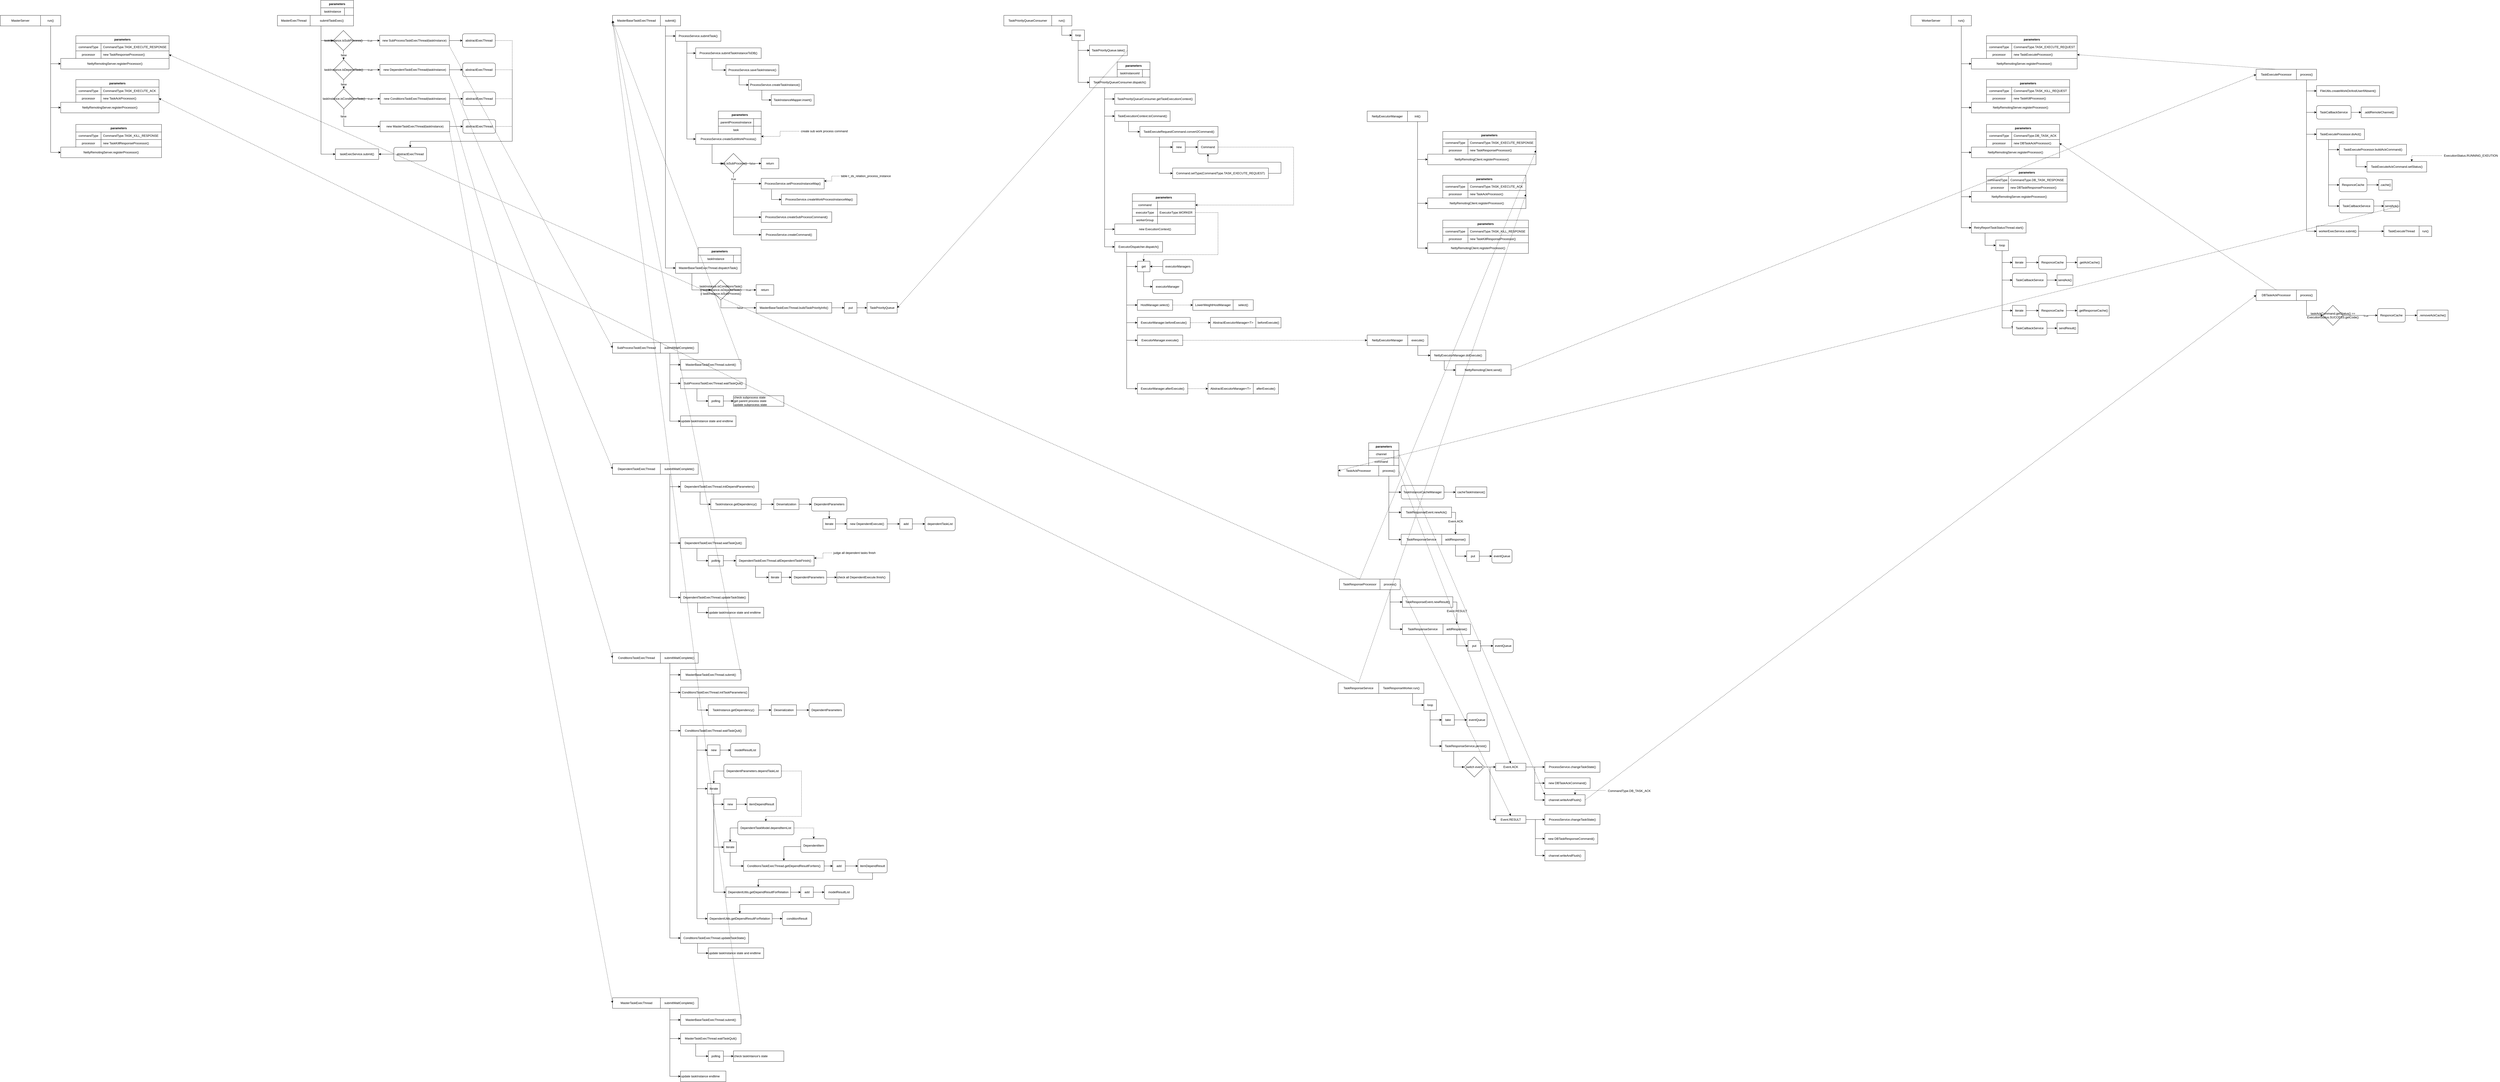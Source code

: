 <mxfile>
    <diagram id="2qA695B2ShTMCcvzxgT7" name="Page-1">
        <mxGraphModel dx="10755" dy="-15385" grid="1" gridSize="10" guides="1" tooltips="1" connect="1" arrows="1" fold="1" page="0" pageScale="1" pageWidth="827" pageHeight="1169" math="0" shadow="0">
            <root>
                <mxCell id="0"/>
                <mxCell id="1" parent="0"/>
                <mxCell id="699" style="edgeStyle=orthogonalEdgeStyle;rounded=0;orthogonalLoop=1;jettySize=auto;html=1;exitX=0.25;exitY=1;exitDx=0;exitDy=0;entryX=0;entryY=0.5;entryDx=0;entryDy=0;" edge="1" parent="1" source="698" target="586">
                    <mxGeometry relative="1" as="geometry">
                        <mxPoint x="-3480" y="19430" as="targetPoint"/>
                    </mxGeometry>
                </mxCell>
                <mxCell id="698" value="TaskResponseService.persist()" style="rounded=0;whiteSpace=wrap;html=1;" vertex="1" parent="1">
                    <mxGeometry x="-3559" y="19310" width="190" height="42" as="geometry"/>
                </mxCell>
                <mxCell id="83" style="edgeStyle=orthogonalEdgeStyle;rounded=0;orthogonalLoop=1;jettySize=auto;html=1;exitX=0.5;exitY=1;exitDx=0;exitDy=0;entryX=0;entryY=0.5;entryDx=0;entryDy=0;" parent="1" source="67" target="81" edge="1">
                    <mxGeometry relative="1" as="geometry"/>
                </mxCell>
                <mxCell id="86" style="edgeStyle=orthogonalEdgeStyle;rounded=0;orthogonalLoop=1;jettySize=auto;html=1;exitX=0.5;exitY=1;exitDx=0;exitDy=0;entryX=0;entryY=0.5;entryDx=0;entryDy=0;" parent="1" source="67" target="84" edge="1">
                    <mxGeometry relative="1" as="geometry"/>
                </mxCell>
                <mxCell id="2" style="edgeStyle=orthogonalEdgeStyle;rounded=0;orthogonalLoop=1;jettySize=auto;html=1;exitX=0.25;exitY=1;exitDx=0;exitDy=0;entryX=0;entryY=0.5;entryDx=0;entryDy=0;" parent="1" source="4" target="9" edge="1">
                    <mxGeometry relative="1" as="geometry"/>
                </mxCell>
                <mxCell id="3" style="edgeStyle=orthogonalEdgeStyle;rounded=0;orthogonalLoop=1;jettySize=auto;html=1;exitX=0.25;exitY=1;exitDx=0;exitDy=0;entryX=0;entryY=0.5;entryDx=0;entryDy=0;" parent="1" source="4" target="39" edge="1">
                    <mxGeometry relative="1" as="geometry"/>
                </mxCell>
                <mxCell id="4" value="submitTaskExec()" style="rounded=0;whiteSpace=wrap;html=1;" parent="1" vertex="1">
                    <mxGeometry x="-8050" y="16430" width="172" height="42" as="geometry"/>
                </mxCell>
                <mxCell id="5" value="MasterExecThread" style="rounded=0;whiteSpace=wrap;html=1;" parent="1" vertex="1">
                    <mxGeometry x="-8180" y="16430" width="130" height="42" as="geometry"/>
                </mxCell>
                <mxCell id="6" style="edgeStyle=orthogonalEdgeStyle;rounded=0;orthogonalLoop=1;jettySize=auto;html=1;entryX=0;entryY=0.5;entryDx=0;entryDy=0;" parent="1" source="9" target="17" edge="1">
                    <mxGeometry relative="1" as="geometry"/>
                </mxCell>
                <mxCell id="7" value="true" style="edgeLabel;html=1;align=center;verticalAlign=middle;resizable=0;points=[];" parent="6" vertex="1" connectable="0">
                    <mxGeometry x="0.237" relative="1" as="geometry">
                        <mxPoint as="offset"/>
                    </mxGeometry>
                </mxCell>
                <mxCell id="8" value="false" style="edgeStyle=orthogonalEdgeStyle;rounded=0;orthogonalLoop=1;jettySize=auto;html=1;exitX=0.5;exitY=1;exitDx=0;exitDy=0;entryX=0.5;entryY=0;entryDx=0;entryDy=0;" parent="1" source="9" target="21" edge="1">
                    <mxGeometry relative="1" as="geometry"/>
                </mxCell>
                <mxCell id="9" value="taskInstance.isSubProcess()" style="rhombus;whiteSpace=wrap;html=1;" parent="1" vertex="1">
                    <mxGeometry x="-7958" y="16490" width="80" height="80" as="geometry"/>
                </mxCell>
                <mxCell id="10" value="parameters" style="shape=table;html=1;whiteSpace=wrap;startSize=30;container=1;collapsible=0;childLayout=tableLayout;fixedRows=1;rowLines=0;fontStyle=1;align=center;" parent="1" vertex="1">
                    <mxGeometry x="-8008" y="16370" width="130" height="60" as="geometry"/>
                </mxCell>
                <mxCell id="11" value="" style="shape=partialRectangle;html=1;whiteSpace=wrap;collapsible=0;dropTarget=0;pointerEvents=0;fillColor=none;top=0;left=0;bottom=1;right=0;points=[[0,0.5],[1,0.5]];portConstraint=eastwest;" parent="10" vertex="1">
                    <mxGeometry y="30" width="130" height="30" as="geometry"/>
                </mxCell>
                <mxCell id="12" value="taskInstance" style="shape=partialRectangle;html=1;whiteSpace=wrap;connectable=0;fillColor=none;top=0;left=0;bottom=0;right=0;overflow=hidden;" parent="11" vertex="1">
                    <mxGeometry width="94" height="30" as="geometry"/>
                </mxCell>
                <mxCell id="13" value="" style="shape=partialRectangle;html=1;whiteSpace=wrap;connectable=0;fillColor=none;top=0;left=0;bottom=0;right=0;align=left;spacingLeft=6;overflow=hidden;" parent="11" vertex="1">
                    <mxGeometry x="94" width="36" height="30" as="geometry"/>
                </mxCell>
                <mxCell id="14" style="edgeStyle=orthogonalEdgeStyle;rounded=0;orthogonalLoop=1;jettySize=auto;html=1;entryX=0.5;entryY=0;entryDx=0;entryDy=0;dashed=1" parent="1" source="15" target="41" edge="1">
                    <mxGeometry relative="1" as="geometry">
                        <Array as="points">
                            <mxPoint x="-7248" y="16530"/>
                            <mxPoint x="-7248" y="16930"/>
                            <mxPoint x="-7653" y="16930"/>
                        </Array>
                    </mxGeometry>
                </mxCell>
                <mxCell id="15" value="abstractExecThread" style="rounded=1;whiteSpace=wrap;html=1;" parent="1" vertex="1">
                    <mxGeometry x="-7445.5" y="16503" width="130" height="54" as="geometry"/>
                </mxCell>
                <mxCell id="16" style="edgeStyle=orthogonalEdgeStyle;rounded=0;orthogonalLoop=1;jettySize=auto;html=1;entryX=0;entryY=0.5;entryDx=0;entryDy=0;" parent="1" source="17" target="15" edge="1">
                    <mxGeometry relative="1" as="geometry"/>
                </mxCell>
                <mxCell id="17" value="new SubProcessTaskExecThread(taskInstance)" style="rounded=0;whiteSpace=wrap;html=1;" parent="1" vertex="1">
                    <mxGeometry x="-7774" y="16509" width="276" height="42" as="geometry"/>
                </mxCell>
                <mxCell id="18" style="edgeStyle=orthogonalEdgeStyle;rounded=0;orthogonalLoop=1;jettySize=auto;html=1;entryX=0;entryY=0.5;entryDx=0;entryDy=0;" parent="1" source="21" target="25" edge="1">
                    <mxGeometry relative="1" as="geometry"/>
                </mxCell>
                <mxCell id="19" value="true" style="edgeLabel;html=1;align=center;verticalAlign=middle;resizable=0;points=[];" parent="18" vertex="1" connectable="0">
                    <mxGeometry x="0.237" relative="1" as="geometry">
                        <mxPoint as="offset"/>
                    </mxGeometry>
                </mxCell>
                <mxCell id="20" value="false" style="edgeStyle=orthogonalEdgeStyle;rounded=0;orthogonalLoop=1;jettySize=auto;html=1;entryX=0.5;entryY=0;entryDx=0;entryDy=0;" parent="1" source="21" target="30" edge="1">
                    <mxGeometry relative="1" as="geometry"/>
                </mxCell>
                <mxCell id="21" value="taskInstance.isDependTask()" style="rhombus;whiteSpace=wrap;html=1;" parent="1" vertex="1">
                    <mxGeometry x="-7957.25" y="16606" width="80" height="80" as="geometry"/>
                </mxCell>
                <mxCell id="22" style="edgeStyle=orthogonalEdgeStyle;rounded=0;orthogonalLoop=1;jettySize=auto;html=1;entryX=0.5;entryY=0;entryDx=0;entryDy=0;dashed=1" parent="1" source="23" target="41" edge="1">
                    <mxGeometry relative="1" as="geometry">
                        <Array as="points">
                            <mxPoint x="-7248" y="16646"/>
                            <mxPoint x="-7248" y="16930"/>
                            <mxPoint x="-7653" y="16930"/>
                        </Array>
                    </mxGeometry>
                </mxCell>
                <mxCell id="23" value="abstractExecThread" style="rounded=1;whiteSpace=wrap;html=1;" parent="1" vertex="1">
                    <mxGeometry x="-7444.75" y="16619" width="130" height="54" as="geometry"/>
                </mxCell>
                <mxCell id="24" style="edgeStyle=orthogonalEdgeStyle;rounded=0;orthogonalLoop=1;jettySize=auto;html=1;entryX=0;entryY=0.5;entryDx=0;entryDy=0;" parent="1" source="25" target="23" edge="1">
                    <mxGeometry relative="1" as="geometry"/>
                </mxCell>
                <mxCell id="25" value="new DependentTaskExecThread(taskInstance)" style="rounded=0;whiteSpace=wrap;html=1;" parent="1" vertex="1">
                    <mxGeometry x="-7773.25" y="16625" width="276" height="42" as="geometry"/>
                </mxCell>
                <mxCell id="26" style="edgeStyle=orthogonalEdgeStyle;rounded=0;orthogonalLoop=1;jettySize=auto;html=1;entryX=0;entryY=0.5;entryDx=0;entryDy=0;" parent="1" source="30" target="34" edge="1">
                    <mxGeometry relative="1" as="geometry"/>
                </mxCell>
                <mxCell id="27" value="true" style="edgeLabel;html=1;align=center;verticalAlign=middle;resizable=0;points=[];" parent="26" vertex="1" connectable="0">
                    <mxGeometry x="0.237" relative="1" as="geometry">
                        <mxPoint as="offset"/>
                    </mxGeometry>
                </mxCell>
                <mxCell id="28" style="edgeStyle=orthogonalEdgeStyle;rounded=0;orthogonalLoop=1;jettySize=auto;html=1;entryX=0;entryY=0.5;entryDx=0;entryDy=0;" parent="1" source="30" target="38" edge="1">
                    <mxGeometry relative="1" as="geometry">
                        <Array as="points">
                            <mxPoint x="-7916" y="16871"/>
                        </Array>
                    </mxGeometry>
                </mxCell>
                <mxCell id="29" value="false" style="edgeLabel;html=1;align=center;verticalAlign=middle;resizable=0;points=[];" parent="28" vertex="1" connectable="0">
                    <mxGeometry x="-0.856" y="-1" relative="1" as="geometry">
                        <mxPoint x="-0.5" y="14" as="offset"/>
                    </mxGeometry>
                </mxCell>
                <mxCell id="30" value="taskInstance.isConditionsTask()" style="rhombus;whiteSpace=wrap;html=1;" parent="1" vertex="1">
                    <mxGeometry x="-7956.5" y="16721" width="80" height="80" as="geometry"/>
                </mxCell>
                <mxCell id="31" style="edgeStyle=orthogonalEdgeStyle;rounded=0;orthogonalLoop=1;jettySize=auto;html=1;entryX=0.5;entryY=0;entryDx=0;entryDy=0;dashed=1" parent="1" source="32" target="41" edge="1">
                    <mxGeometry relative="1" as="geometry">
                        <Array as="points">
                            <mxPoint x="-7248" y="16761"/>
                            <mxPoint x="-7248" y="16930"/>
                            <mxPoint x="-7653" y="16930"/>
                        </Array>
                    </mxGeometry>
                </mxCell>
                <mxCell id="32" value="abstractExecThread" style="rounded=1;whiteSpace=wrap;html=1;" parent="1" vertex="1">
                    <mxGeometry x="-7444" y="16734" width="130" height="54" as="geometry"/>
                </mxCell>
                <mxCell id="33" style="edgeStyle=orthogonalEdgeStyle;rounded=0;orthogonalLoop=1;jettySize=auto;html=1;entryX=0;entryY=0.5;entryDx=0;entryDy=0;" parent="1" source="34" target="32" edge="1">
                    <mxGeometry relative="1" as="geometry"/>
                </mxCell>
                <mxCell id="34" value="new ConditionsTaskExecThread(taskInstance)" style="rounded=0;whiteSpace=wrap;html=1;" parent="1" vertex="1">
                    <mxGeometry x="-7772.5" y="16740" width="276" height="42" as="geometry"/>
                </mxCell>
                <mxCell id="35" style="edgeStyle=orthogonalEdgeStyle;rounded=0;orthogonalLoop=1;jettySize=auto;html=1;entryX=0.5;entryY=0;entryDx=0;entryDy=0;dashed=1" parent="1" source="36" target="41" edge="1">
                    <mxGeometry relative="1" as="geometry">
                        <Array as="points">
                            <mxPoint x="-7248" y="16871"/>
                            <mxPoint x="-7248" y="16930"/>
                            <mxPoint x="-7653" y="16930"/>
                        </Array>
                    </mxGeometry>
                </mxCell>
                <mxCell id="36" value="abstractExecThread" style="rounded=1;whiteSpace=wrap;html=1;" parent="1" vertex="1">
                    <mxGeometry x="-7444" y="16844" width="130" height="54" as="geometry"/>
                </mxCell>
                <mxCell id="37" style="edgeStyle=orthogonalEdgeStyle;rounded=0;orthogonalLoop=1;jettySize=auto;html=1;entryX=0;entryY=0.5;entryDx=0;entryDy=0;" parent="1" source="38" target="36" edge="1">
                    <mxGeometry relative="1" as="geometry"/>
                </mxCell>
                <mxCell id="38" value="new MasterTaskExecThread(taskInstance)" style="rounded=0;whiteSpace=wrap;html=1;" parent="1" vertex="1">
                    <mxGeometry x="-7772.5" y="16850" width="276" height="42" as="geometry"/>
                </mxCell>
                <mxCell id="39" value="taskExecService.submit()" style="rounded=0;whiteSpace=wrap;html=1;" parent="1" vertex="1">
                    <mxGeometry x="-7950.01" y="16960" width="172.01" height="42" as="geometry"/>
                </mxCell>
                <mxCell id="40" style="edgeStyle=orthogonalEdgeStyle;rounded=0;orthogonalLoop=1;jettySize=auto;html=1;entryX=1;entryY=0.5;entryDx=0;entryDy=0;" parent="1" source="41" target="39" edge="1">
                    <mxGeometry relative="1" as="geometry"/>
                </mxCell>
                <mxCell id="41" value="abstractExecThread" style="rounded=1;whiteSpace=wrap;html=1;" parent="1" vertex="1">
                    <mxGeometry x="-7718" y="16954" width="130" height="54" as="geometry"/>
                </mxCell>
                <mxCell id="47" style="edgeStyle=orthogonalEdgeStyle;rounded=0;orthogonalLoop=1;jettySize=auto;html=1;exitX=0.25;exitY=1;exitDx=0;exitDy=0;entryX=0;entryY=0.5;entryDx=0;entryDy=0;" parent="1" source="42" target="44" edge="1">
                    <mxGeometry relative="1" as="geometry"/>
                </mxCell>
                <mxCell id="113" style="edgeStyle=orthogonalEdgeStyle;rounded=0;orthogonalLoop=1;jettySize=auto;html=1;exitX=0.25;exitY=1;exitDx=0;exitDy=0;entryX=0;entryY=0.5;entryDx=0;entryDy=0;" parent="1" source="42" target="110" edge="1">
                    <mxGeometry relative="1" as="geometry"/>
                </mxCell>
                <mxCell id="141" style="edgeStyle=orthogonalEdgeStyle;rounded=0;orthogonalLoop=1;jettySize=auto;html=1;exitX=0.25;exitY=1;exitDx=0;exitDy=0;entryX=0;entryY=0.5;entryDx=0;entryDy=0;" parent="1" source="42" target="139" edge="1">
                    <mxGeometry relative="1" as="geometry"/>
                </mxCell>
                <mxCell id="42" value="submitWaitComplete()" style="rounded=0;whiteSpace=wrap;html=1;" parent="1" vertex="1">
                    <mxGeometry x="-6660" y="17729" width="150" height="42" as="geometry"/>
                </mxCell>
                <mxCell id="43" value="SubProcessTaskExecThread" style="rounded=0;whiteSpace=wrap;html=1;" parent="1" vertex="1">
                    <mxGeometry x="-6850" y="17729" width="190" height="42" as="geometry"/>
                </mxCell>
                <mxCell id="44" value="MasterBaseTaskExecThread.submit()" style="rounded=0;whiteSpace=wrap;html=1;" parent="1" vertex="1">
                    <mxGeometry x="-6580" y="17796" width="240" height="42" as="geometry"/>
                </mxCell>
                <mxCell id="51" style="edgeStyle=orthogonalEdgeStyle;rounded=0;orthogonalLoop=1;jettySize=auto;html=1;exitX=0.25;exitY=1;exitDx=0;exitDy=0;entryX=0;entryY=0.5;entryDx=0;entryDy=0;" parent="1" source="45" target="49" edge="1">
                    <mxGeometry relative="1" as="geometry"/>
                </mxCell>
                <mxCell id="90" style="edgeStyle=orthogonalEdgeStyle;rounded=0;orthogonalLoop=1;jettySize=auto;html=1;exitX=0.25;exitY=1;exitDx=0;exitDy=0;entryX=0;entryY=0.5;entryDx=0;entryDy=0;" parent="1" source="45" target="87" edge="1">
                    <mxGeometry relative="1" as="geometry"/>
                </mxCell>
                <mxCell id="45" value="submit()" style="rounded=0;whiteSpace=wrap;html=1;" parent="1" vertex="1">
                    <mxGeometry x="-6660" y="16430" width="80" height="42" as="geometry"/>
                </mxCell>
                <mxCell id="46" value="MasterBaseTaskExecThread" style="rounded=0;whiteSpace=wrap;html=1;" parent="1" vertex="1">
                    <mxGeometry x="-6850" y="16430" width="190" height="42" as="geometry"/>
                </mxCell>
                <mxCell id="54" style="edgeStyle=orthogonalEdgeStyle;rounded=0;orthogonalLoop=1;jettySize=auto;html=1;exitX=0.25;exitY=1;exitDx=0;exitDy=0;entryX=0;entryY=0.5;entryDx=0;entryDy=0;" parent="1" source="49" target="52" edge="1">
                    <mxGeometry relative="1" as="geometry"/>
                </mxCell>
                <mxCell id="57" style="edgeStyle=orthogonalEdgeStyle;rounded=0;orthogonalLoop=1;jettySize=auto;html=1;exitX=0.25;exitY=1;exitDx=0;exitDy=0;entryX=0;entryY=0.5;entryDx=0;entryDy=0;" parent="1" source="49" target="55" edge="1">
                    <mxGeometry relative="1" as="geometry"/>
                </mxCell>
                <mxCell id="49" value="ProcessService.submitTask()" style="rounded=0;whiteSpace=wrap;html=1;" parent="1" vertex="1">
                    <mxGeometry x="-6600" y="16491" width="180" height="42" as="geometry"/>
                </mxCell>
                <mxCell id="213" style="edgeStyle=orthogonalEdgeStyle;rounded=0;orthogonalLoop=1;jettySize=auto;html=1;exitX=0.25;exitY=1;exitDx=0;exitDy=0;entryX=0;entryY=0.5;entryDx=0;entryDy=0;" parent="1" source="52" target="211" edge="1">
                    <mxGeometry relative="1" as="geometry"/>
                </mxCell>
                <mxCell id="52" value="ProcessService.submitTaskInstanceToDB()" style="rounded=0;whiteSpace=wrap;html=1;" parent="1" vertex="1">
                    <mxGeometry x="-6520" y="16559" width="260" height="42" as="geometry"/>
                </mxCell>
                <mxCell id="68" style="edgeStyle=orthogonalEdgeStyle;rounded=0;orthogonalLoop=1;jettySize=auto;html=1;exitX=0.25;exitY=1;exitDx=0;exitDy=0;entryX=0;entryY=0.5;entryDx=0;entryDy=0;" parent="1" source="55" target="67" edge="1">
                    <mxGeometry relative="1" as="geometry"/>
                </mxCell>
                <mxCell id="55" value="ProcessService.createSubWorkProcess()" style="rounded=0;whiteSpace=wrap;html=1;" parent="1" vertex="1">
                    <mxGeometry x="-6520" y="16900" width="260" height="42" as="geometry"/>
                </mxCell>
                <mxCell id="59" style="edgeStyle=orthogonalEdgeStyle;rounded=0;orthogonalLoop=1;jettySize=auto;html=1;entryX=1;entryY=0.25;entryDx=0;entryDy=0;dashed=1" parent="1" source="58" target="55" edge="1">
                    <mxGeometry relative="1" as="geometry"/>
                </mxCell>
                <mxCell id="58" value="create sub work process command" style="text;html=1;align=center;verticalAlign=middle;resizable=0;points=[];autosize=1;" parent="1" vertex="1">
                    <mxGeometry x="-6110" y="16880" width="200" height="20" as="geometry"/>
                </mxCell>
                <mxCell id="60" value="parameters" style="shape=table;html=1;whiteSpace=wrap;startSize=30;container=1;collapsible=0;childLayout=tableLayout;fixedRows=1;rowLines=0;fontStyle=1;align=center;" parent="1" vertex="1">
                    <mxGeometry x="-6430" y="16810" width="170" height="90" as="geometry"/>
                </mxCell>
                <mxCell id="61" value="" style="shape=partialRectangle;html=1;whiteSpace=wrap;collapsible=0;dropTarget=0;pointerEvents=0;fillColor=none;top=0;left=0;bottom=1;right=0;points=[[0,0.5],[1,0.5]];portConstraint=eastwest;" parent="60" vertex="1">
                    <mxGeometry y="30" width="170" height="30" as="geometry"/>
                </mxCell>
                <mxCell id="62" value="parentProcessInstance" style="shape=partialRectangle;html=1;whiteSpace=wrap;connectable=0;fillColor=none;top=0;left=0;bottom=0;right=0;overflow=hidden;" parent="61" vertex="1">
                    <mxGeometry width="140" height="30" as="geometry"/>
                </mxCell>
                <mxCell id="63" value="" style="shape=partialRectangle;html=1;whiteSpace=wrap;connectable=0;fillColor=none;top=0;left=0;bottom=0;right=0;align=left;spacingLeft=6;overflow=hidden;" parent="61" vertex="1">
                    <mxGeometry x="140" width="30" height="30" as="geometry"/>
                </mxCell>
                <mxCell id="64" value="" style="shape=partialRectangle;html=1;whiteSpace=wrap;collapsible=0;dropTarget=0;pointerEvents=0;fillColor=none;top=0;left=0;bottom=1;right=0;points=[[0,0.5],[1,0.5]];portConstraint=eastwest;" parent="60" vertex="1">
                    <mxGeometry y="60" width="170" height="30" as="geometry"/>
                </mxCell>
                <mxCell id="65" value="task" style="shape=partialRectangle;html=1;whiteSpace=wrap;connectable=0;fillColor=none;top=0;left=0;bottom=0;right=0;overflow=hidden;" parent="64" vertex="1">
                    <mxGeometry width="140" height="30" as="geometry"/>
                </mxCell>
                <mxCell id="66" value="" style="shape=partialRectangle;html=1;whiteSpace=wrap;connectable=0;fillColor=none;top=0;left=0;bottom=0;right=0;align=left;spacingLeft=6;overflow=hidden;" parent="64" vertex="1">
                    <mxGeometry x="140" width="30" height="30" as="geometry"/>
                </mxCell>
                <mxCell id="71" value="false" style="edgeStyle=orthogonalEdgeStyle;rounded=0;orthogonalLoop=1;jettySize=auto;html=1;" parent="1" source="67" target="70" edge="1">
                    <mxGeometry relative="1" as="geometry"/>
                </mxCell>
                <mxCell id="75" value="true" style="edgeStyle=orthogonalEdgeStyle;rounded=0;orthogonalLoop=1;jettySize=auto;html=1;entryX=0;entryY=0.5;entryDx=0;entryDy=0;exitX=0.5;exitY=1;exitDx=0;exitDy=0;" parent="1" source="67" target="73" edge="1">
                    <mxGeometry x="-0.707" relative="1" as="geometry">
                        <mxPoint x="-6370" y="17077" as="sourcePoint"/>
                        <Array as="points">
                            <mxPoint x="-6370" y="17098"/>
                        </Array>
                        <mxPoint as="offset"/>
                    </mxGeometry>
                </mxCell>
                <mxCell id="67" value="task.isSubProcess()" style="rhombus;whiteSpace=wrap;html=1;" parent="1" vertex="1">
                    <mxGeometry x="-6410" y="16978" width="80" height="80" as="geometry"/>
                </mxCell>
                <mxCell id="70" value="return" style="rounded=0;whiteSpace=wrap;html=1;" parent="1" vertex="1">
                    <mxGeometry x="-6260" y="16997" width="70" height="42" as="geometry"/>
                </mxCell>
                <mxCell id="80" style="edgeStyle=orthogonalEdgeStyle;rounded=0;orthogonalLoop=1;jettySize=auto;html=1;entryX=0;entryY=0.5;entryDx=0;entryDy=0;exitX=0.164;exitY=1.048;exitDx=0;exitDy=0;exitPerimeter=0;" parent="1" source="73" target="78" edge="1">
                    <mxGeometry relative="1" as="geometry">
                        <mxPoint x="-6370" y="17079" as="sourcePoint"/>
                        <Array as="points">
                            <mxPoint x="-6219" y="17161"/>
                        </Array>
                    </mxGeometry>
                </mxCell>
                <mxCell id="73" value="ProcessService.setProcessInstanceMap()" style="rounded=0;whiteSpace=wrap;html=1;" parent="1" vertex="1">
                    <mxGeometry x="-6260" y="17077" width="250" height="42" as="geometry"/>
                </mxCell>
                <mxCell id="77" style="edgeStyle=orthogonalEdgeStyle;rounded=0;orthogonalLoop=1;jettySize=auto;html=1;entryX=1;entryY=0.25;entryDx=0;entryDy=0;dashed=1" parent="1" source="76" target="73" edge="1">
                    <mxGeometry relative="1" as="geometry"/>
                </mxCell>
                <mxCell id="76" value="table t_ds_relation_process_instance" style="text;html=1;align=center;verticalAlign=middle;resizable=0;points=[];autosize=1;" parent="1" vertex="1">
                    <mxGeometry x="-5950" y="17058" width="210" height="20" as="geometry"/>
                </mxCell>
                <mxCell id="78" value="ProcessService.createWorkProcessInstanceMap()" style="rounded=0;whiteSpace=wrap;html=1;" parent="1" vertex="1">
                    <mxGeometry x="-6180" y="17140" width="300" height="42" as="geometry"/>
                </mxCell>
                <mxCell id="81" value="ProcessService.createSubProcessCommand()" style="rounded=0;whiteSpace=wrap;html=1;" parent="1" vertex="1">
                    <mxGeometry x="-6260" y="17210" width="280" height="42" as="geometry"/>
                </mxCell>
                <mxCell id="84" value="ProcessService.createCommand()" style="rounded=0;whiteSpace=wrap;html=1;" parent="1" vertex="1">
                    <mxGeometry x="-6260" y="17280" width="220" height="42" as="geometry"/>
                </mxCell>
                <mxCell id="99" style="edgeStyle=orthogonalEdgeStyle;rounded=0;orthogonalLoop=1;jettySize=auto;html=1;exitX=0.25;exitY=1;exitDx=0;exitDy=0;entryX=0;entryY=0.5;entryDx=0;entryDy=0;" parent="1" source="87" target="98" edge="1">
                    <mxGeometry relative="1" as="geometry"/>
                </mxCell>
                <mxCell id="87" value="MasterBaseTaskExecThread.dispatchTask()" style="rounded=0;whiteSpace=wrap;html=1;" parent="1" vertex="1">
                    <mxGeometry x="-6600" y="17412" width="260" height="42" as="geometry"/>
                </mxCell>
                <mxCell id="48" style="rounded=0;orthogonalLoop=1;jettySize=auto;html=1;exitX=1;exitY=0.5;exitDx=0;exitDy=0;entryX=0;entryY=0.5;entryDx=0;entryDy=0;dashed=1" parent="1" source="44" target="46" edge="1">
                    <mxGeometry relative="1" as="geometry"/>
                </mxCell>
                <mxCell id="91" value="parameters" style="shape=table;html=1;whiteSpace=wrap;startSize=30;container=1;collapsible=0;childLayout=tableLayout;fixedRows=1;rowLines=0;fontStyle=1;align=center;" parent="1" vertex="1">
                    <mxGeometry x="-6510" y="17352" width="170" height="60" as="geometry"/>
                </mxCell>
                <mxCell id="92" value="" style="shape=partialRectangle;html=1;whiteSpace=wrap;collapsible=0;dropTarget=0;pointerEvents=0;fillColor=none;top=0;left=0;bottom=1;right=0;points=[[0,0.5],[1,0.5]];portConstraint=eastwest;" parent="91" vertex="1">
                    <mxGeometry y="30" width="170" height="30" as="geometry"/>
                </mxCell>
                <mxCell id="93" value="taskInstance" style="shape=partialRectangle;html=1;whiteSpace=wrap;connectable=0;fillColor=none;top=0;left=0;bottom=0;right=0;overflow=hidden;" parent="92" vertex="1">
                    <mxGeometry width="140" height="30" as="geometry"/>
                </mxCell>
                <mxCell id="94" value="" style="shape=partialRectangle;html=1;whiteSpace=wrap;connectable=0;fillColor=none;top=0;left=0;bottom=0;right=0;align=left;spacingLeft=6;overflow=hidden;" parent="92" vertex="1">
                    <mxGeometry x="140" width="30" height="30" as="geometry"/>
                </mxCell>
                <mxCell id="101" value="true" style="edgeStyle=orthogonalEdgeStyle;rounded=0;orthogonalLoop=1;jettySize=auto;html=1;" parent="1" source="98" target="100" edge="1">
                    <mxGeometry x="0.4" relative="1" as="geometry">
                        <mxPoint as="offset"/>
                    </mxGeometry>
                </mxCell>
                <mxCell id="104" style="edgeStyle=orthogonalEdgeStyle;rounded=0;orthogonalLoop=1;jettySize=auto;html=1;entryX=0;entryY=0.5;entryDx=0;entryDy=0;exitX=0.5;exitY=1;exitDx=0;exitDy=0;" parent="1" source="98" target="102" edge="1">
                    <mxGeometry relative="1" as="geometry">
                        <Array as="points">
                            <mxPoint x="-6420" y="17591"/>
                        </Array>
                    </mxGeometry>
                </mxCell>
                <mxCell id="106" value="false" style="edgeLabel;html=1;align=center;verticalAlign=middle;resizable=0;points=[];" parent="104" vertex="1" connectable="0">
                    <mxGeometry x="-0.13" y="-1" relative="1" as="geometry">
                        <mxPoint x="32" y="-1" as="offset"/>
                    </mxGeometry>
                </mxCell>
                <mxCell id="98" value="taskInstance.isConditionsTask() || taskInstance.isDependTask() || taskInstance.isSubProcess()" style="rhombus;whiteSpace=wrap;html=1;" parent="1" vertex="1">
                    <mxGeometry x="-6460" y="17480" width="80" height="80" as="geometry"/>
                </mxCell>
                <mxCell id="100" value="return" style="rounded=0;whiteSpace=wrap;html=1;" parent="1" vertex="1">
                    <mxGeometry x="-6280" y="17499" width="70" height="42" as="geometry"/>
                </mxCell>
                <mxCell id="107" style="edgeStyle=orthogonalEdgeStyle;rounded=0;orthogonalLoop=1;jettySize=auto;html=1;" parent="1" source="102" target="105" edge="1">
                    <mxGeometry relative="1" as="geometry"/>
                </mxCell>
                <mxCell id="102" value="MasterBaseTaskExecThread.buildTaskPriorityInfo()" style="rounded=0;whiteSpace=wrap;html=1;" parent="1" vertex="1">
                    <mxGeometry x="-6280" y="17570" width="300" height="42" as="geometry"/>
                </mxCell>
                <mxCell id="109" value="" style="edgeStyle=orthogonalEdgeStyle;rounded=0;orthogonalLoop=1;jettySize=auto;html=1;" parent="1" source="105" target="108" edge="1">
                    <mxGeometry relative="1" as="geometry"/>
                </mxCell>
                <mxCell id="105" value="put" style="rounded=0;whiteSpace=wrap;html=1;" parent="1" vertex="1">
                    <mxGeometry x="-5930" y="17570" width="50" height="42" as="geometry"/>
                </mxCell>
                <mxCell id="108" value="TaskPriorityQueue" style="rounded=0;whiteSpace=wrap;html=1;" parent="1" vertex="1">
                    <mxGeometry x="-5840" y="17570" width="120" height="42" as="geometry"/>
                </mxCell>
                <mxCell id="133" style="edgeStyle=orthogonalEdgeStyle;rounded=0;orthogonalLoop=1;jettySize=auto;html=1;exitX=0.25;exitY=1;exitDx=0;exitDy=0;entryX=0;entryY=0.5;entryDx=0;entryDy=0;" parent="1" source="110" target="129" edge="1">
                    <mxGeometry relative="1" as="geometry"/>
                </mxCell>
                <mxCell id="110" value="SubProcessTaskExecThread.waitTaskQuit()" style="rounded=0;whiteSpace=wrap;html=1;" parent="1" vertex="1">
                    <mxGeometry x="-6580" y="17870" width="260" height="42" as="geometry"/>
                </mxCell>
                <mxCell id="124" value="&lt;span&gt;check subprocess state&lt;br&gt;get parent process state&lt;br&gt;update subprocess state&lt;/span&gt;" style="rounded=0;whiteSpace=wrap;html=1;align=left" parent="1" vertex="1">
                    <mxGeometry x="-6370" y="17940" width="200" height="42" as="geometry"/>
                </mxCell>
                <mxCell id="134" style="edgeStyle=orthogonalEdgeStyle;rounded=0;orthogonalLoop=1;jettySize=auto;html=1;" parent="1" source="129" target="124" edge="1">
                    <mxGeometry relative="1" as="geometry"/>
                </mxCell>
                <mxCell id="129" value="polling" style="rounded=0;whiteSpace=wrap;html=1;" parent="1" vertex="1">
                    <mxGeometry x="-6470" y="17940" width="60" height="42" as="geometry"/>
                </mxCell>
                <mxCell id="139" value="update taskInstance state and endtime" style="rounded=0;whiteSpace=wrap;html=1;align=left" parent="1" vertex="1">
                    <mxGeometry x="-6580" y="18020" width="220" height="42" as="geometry"/>
                </mxCell>
                <mxCell id="142" style="rounded=0;orthogonalLoop=1;jettySize=auto;html=1;entryX=0;entryY=0.5;entryDx=0;entryDy=0;exitX=1;exitY=1;exitDx=0;exitDy=0;dashed=1" parent="1" source="17" target="43" edge="1">
                    <mxGeometry relative="1" as="geometry"/>
                </mxCell>
                <mxCell id="144" style="edgeStyle=orthogonalEdgeStyle;rounded=0;orthogonalLoop=1;jettySize=auto;html=1;exitX=0.25;exitY=1;exitDx=0;exitDy=0;entryX=0;entryY=0.5;entryDx=0;entryDy=0;" parent="1" source="146" target="150" edge="1">
                    <mxGeometry relative="1" as="geometry"/>
                </mxCell>
                <mxCell id="145" style="edgeStyle=orthogonalEdgeStyle;rounded=0;orthogonalLoop=1;jettySize=auto;html=1;exitX=0.25;exitY=1;exitDx=0;exitDy=0;entryX=0;entryY=0.5;entryDx=0;entryDy=0;" parent="1" source="146" target="194" edge="1">
                    <mxGeometry relative="1" as="geometry"/>
                </mxCell>
                <mxCell id="166" style="edgeStyle=orthogonalEdgeStyle;rounded=0;orthogonalLoop=1;jettySize=auto;html=1;exitX=0.25;exitY=1;exitDx=0;exitDy=0;entryX=0;entryY=0.5;entryDx=0;entryDy=0;" parent="1" source="146" target="163" edge="1">
                    <mxGeometry relative="1" as="geometry"/>
                </mxCell>
                <mxCell id="146" value="submitWaitComplete()" style="rounded=0;whiteSpace=wrap;html=1;" parent="1" vertex="1">
                    <mxGeometry x="-6660" y="18210" width="150" height="42" as="geometry"/>
                </mxCell>
                <mxCell id="147" value="DependentTaskExecThread" style="rounded=0;whiteSpace=wrap;html=1;" parent="1" vertex="1">
                    <mxGeometry x="-6850" y="18210" width="190" height="42" as="geometry"/>
                </mxCell>
                <mxCell id="149" style="edgeStyle=orthogonalEdgeStyle;rounded=0;orthogonalLoop=1;jettySize=auto;html=1;exitX=0.25;exitY=1;exitDx=0;exitDy=0;entryX=0;entryY=0.5;entryDx=0;entryDy=0;" parent="1" source="150" target="153" edge="1">
                    <mxGeometry relative="1" as="geometry"/>
                </mxCell>
                <mxCell id="150" value="DependentTaskExecThread.waitTaskQuit()" style="rounded=0;whiteSpace=wrap;html=1;" parent="1" vertex="1">
                    <mxGeometry x="-6580" y="18504" width="260" height="42" as="geometry"/>
                </mxCell>
                <mxCell id="158" style="edgeStyle=orthogonalEdgeStyle;rounded=0;orthogonalLoop=1;jettySize=auto;html=1;entryX=0;entryY=0.5;entryDx=0;entryDy=0;" parent="1" source="153" target="155" edge="1">
                    <mxGeometry relative="1" as="geometry"/>
                </mxCell>
                <mxCell id="153" value="polling" style="rounded=0;whiteSpace=wrap;html=1;" parent="1" vertex="1">
                    <mxGeometry x="-6470" y="18574" width="60" height="42" as="geometry"/>
                </mxCell>
                <mxCell id="154" value="update taskInstance state and endtime" style="rounded=0;whiteSpace=wrap;html=1;align=left" parent="1" vertex="1">
                    <mxGeometry x="-6470" y="18780" width="220" height="42" as="geometry"/>
                </mxCell>
                <mxCell id="187" style="edgeStyle=orthogonalEdgeStyle;rounded=0;orthogonalLoop=1;jettySize=auto;html=1;exitX=0.25;exitY=1;exitDx=0;exitDy=0;entryX=0;entryY=0.5;entryDx=0;entryDy=0;" parent="1" source="155" target="186" edge="1">
                    <mxGeometry relative="1" as="geometry"/>
                </mxCell>
                <mxCell id="155" value="DependentTaskExecThread.allDependentTaskFinish()" style="rounded=0;whiteSpace=wrap;html=1;" parent="1" vertex="1">
                    <mxGeometry x="-6360" y="18574" width="310" height="42" as="geometry"/>
                </mxCell>
                <mxCell id="160" style="edgeStyle=orthogonalEdgeStyle;rounded=0;orthogonalLoop=1;jettySize=auto;html=1;entryX=1;entryY=0.25;entryDx=0;entryDy=0;dashed=1" parent="1" source="159" target="155" edge="1">
                    <mxGeometry relative="1" as="geometry"/>
                </mxCell>
                <mxCell id="159" value="judge all dependent tasks finish" style="text;html=1;align=center;verticalAlign=middle;resizable=0;points=[];autosize=1;" parent="1" vertex="1">
                    <mxGeometry x="-5980" y="18554" width="180" height="20" as="geometry"/>
                </mxCell>
                <mxCell id="169" style="edgeStyle=orthogonalEdgeStyle;rounded=0;orthogonalLoop=1;jettySize=auto;html=1;exitX=0.25;exitY=1;exitDx=0;exitDy=0;entryX=0;entryY=0.5;entryDx=0;entryDy=0;" parent="1" source="163" target="167" edge="1">
                    <mxGeometry relative="1" as="geometry"/>
                </mxCell>
                <mxCell id="163" value="DependentTaskExecThread.initDependParameters()" style="rounded=0;whiteSpace=wrap;html=1;" parent="1" vertex="1">
                    <mxGeometry x="-6580" y="18280" width="310" height="42" as="geometry"/>
                </mxCell>
                <mxCell id="173" value="" style="edgeStyle=orthogonalEdgeStyle;rounded=0;orthogonalLoop=1;jettySize=auto;html=1;" parent="1" source="167" target="172" edge="1">
                    <mxGeometry relative="1" as="geometry"/>
                </mxCell>
                <mxCell id="167" value="TaskInstance.getDependency()" style="rounded=0;whiteSpace=wrap;html=1" parent="1" vertex="1">
                    <mxGeometry x="-6460" y="18350" width="200" height="42" as="geometry"/>
                </mxCell>
                <mxCell id="177" style="edgeStyle=orthogonalEdgeStyle;rounded=0;orthogonalLoop=1;jettySize=auto;html=1;" parent="1" source="172" target="176" edge="1">
                    <mxGeometry relative="1" as="geometry"/>
                </mxCell>
                <mxCell id="172" value="Deserialization" style="rounded=0;whiteSpace=wrap;html=1" parent="1" vertex="1">
                    <mxGeometry x="-6210" y="18350" width="100" height="42" as="geometry"/>
                </mxCell>
                <mxCell id="179" style="edgeStyle=orthogonalEdgeStyle;rounded=0;orthogonalLoop=1;jettySize=auto;html=1;" parent="1" source="176" target="178" edge="1">
                    <mxGeometry relative="1" as="geometry"/>
                </mxCell>
                <mxCell id="176" value="DependentParameters" style="rounded=1;whiteSpace=wrap;html=1;" parent="1" vertex="1">
                    <mxGeometry x="-6060" y="18344" width="140" height="54" as="geometry"/>
                </mxCell>
                <mxCell id="181" value="" style="edgeStyle=orthogonalEdgeStyle;rounded=0;orthogonalLoop=1;jettySize=auto;html=1;" parent="1" source="178" target="180" edge="1">
                    <mxGeometry relative="1" as="geometry"/>
                </mxCell>
                <mxCell id="178" value="iterate" style="rounded=0;whiteSpace=wrap;html=1" parent="1" vertex="1">
                    <mxGeometry x="-6015" y="18428" width="50" height="42" as="geometry"/>
                </mxCell>
                <mxCell id="183" value="" style="edgeStyle=orthogonalEdgeStyle;rounded=0;orthogonalLoop=1;jettySize=auto;html=1;" parent="1" source="180" target="182" edge="1">
                    <mxGeometry relative="1" as="geometry"/>
                </mxCell>
                <mxCell id="180" value="new&amp;nbsp;DependentExecute()" style="rounded=0;whiteSpace=wrap;html=1" parent="1" vertex="1">
                    <mxGeometry x="-5920" y="18428" width="160" height="42" as="geometry"/>
                </mxCell>
                <mxCell id="185" style="edgeStyle=orthogonalEdgeStyle;rounded=0;orthogonalLoop=1;jettySize=auto;html=1;" parent="1" source="182" target="184" edge="1">
                    <mxGeometry relative="1" as="geometry"/>
                </mxCell>
                <mxCell id="182" value="add" style="rounded=0;whiteSpace=wrap;html=1" parent="1" vertex="1">
                    <mxGeometry x="-5710" y="18428" width="50" height="42" as="geometry"/>
                </mxCell>
                <mxCell id="184" value="dependentTaskList" style="rounded=1;whiteSpace=wrap;html=1;" parent="1" vertex="1">
                    <mxGeometry x="-5610" y="18422" width="120" height="54" as="geometry"/>
                </mxCell>
                <mxCell id="189" style="edgeStyle=orthogonalEdgeStyle;rounded=0;orthogonalLoop=1;jettySize=auto;html=1;" parent="1" source="186" target="188" edge="1">
                    <mxGeometry relative="1" as="geometry"/>
                </mxCell>
                <mxCell id="186" value="iterate" style="rounded=0;whiteSpace=wrap;html=1" parent="1" vertex="1">
                    <mxGeometry x="-6230" y="18640" width="50" height="42" as="geometry"/>
                </mxCell>
                <mxCell id="193" style="edgeStyle=orthogonalEdgeStyle;rounded=0;orthogonalLoop=1;jettySize=auto;html=1;entryX=0;entryY=0.5;entryDx=0;entryDy=0;" parent="1" source="188" target="190" edge="1">
                    <mxGeometry relative="1" as="geometry"/>
                </mxCell>
                <mxCell id="188" value="DependentParameters" style="rounded=1;whiteSpace=wrap;html=1;" parent="1" vertex="1">
                    <mxGeometry x="-6140" y="18634" width="140" height="54" as="geometry"/>
                </mxCell>
                <mxCell id="190" value="check all DependentExecute.finish()" style="rounded=0;whiteSpace=wrap;html=1;align=left" parent="1" vertex="1">
                    <mxGeometry x="-5960" y="18640" width="210" height="42" as="geometry"/>
                </mxCell>
                <mxCell id="196" style="edgeStyle=orthogonalEdgeStyle;rounded=0;orthogonalLoop=1;jettySize=auto;html=1;exitX=0.25;exitY=1;exitDx=0;exitDy=0;entryX=0;entryY=0.5;entryDx=0;entryDy=0;" parent="1" source="194" target="154" edge="1">
                    <mxGeometry relative="1" as="geometry"/>
                </mxCell>
                <mxCell id="194" value="DependentTaskExecThread.updateTaskState()" style="rounded=0;whiteSpace=wrap;html=1;" parent="1" vertex="1">
                    <mxGeometry x="-6580" y="18720" width="270" height="42" as="geometry"/>
                </mxCell>
                <mxCell id="197" style="rounded=0;orthogonalLoop=1;jettySize=auto;html=1;entryX=0;entryY=0.5;entryDx=0;entryDy=0;dashed=1;exitX=1;exitY=1;exitDx=0;exitDy=0;" parent="1" source="25" target="147" edge="1">
                    <mxGeometry relative="1" as="geometry"/>
                </mxCell>
                <mxCell id="198" style="edgeStyle=orthogonalEdgeStyle;rounded=0;orthogonalLoop=1;jettySize=auto;html=1;exitX=0.25;exitY=1;exitDx=0;exitDy=0;entryX=0;entryY=0.5;entryDx=0;entryDy=0;" parent="1" source="201" target="203" edge="1">
                    <mxGeometry relative="1" as="geometry"/>
                </mxCell>
                <mxCell id="199" style="edgeStyle=orthogonalEdgeStyle;rounded=0;orthogonalLoop=1;jettySize=auto;html=1;exitX=0.25;exitY=1;exitDx=0;exitDy=0;entryX=0;entryY=0.5;entryDx=0;entryDy=0;" parent="1" source="201" target="205" edge="1">
                    <mxGeometry relative="1" as="geometry"/>
                </mxCell>
                <mxCell id="238" style="edgeStyle=orthogonalEdgeStyle;rounded=0;orthogonalLoop=1;jettySize=auto;html=1;exitX=0.25;exitY=1;exitDx=0;exitDy=0;entryX=0;entryY=0.5;entryDx=0;entryDy=0;" parent="1" source="201" target="224" edge="1">
                    <mxGeometry relative="1" as="geometry"/>
                </mxCell>
                <mxCell id="242" style="edgeStyle=orthogonalEdgeStyle;rounded=0;orthogonalLoop=1;jettySize=auto;html=1;exitX=0.25;exitY=1;exitDx=0;exitDy=0;entryX=0;entryY=0.5;entryDx=0;entryDy=0;" parent="1" source="201" target="241" edge="1">
                    <mxGeometry relative="1" as="geometry"/>
                </mxCell>
                <mxCell id="201" value="submitWaitComplete()" style="rounded=0;whiteSpace=wrap;html=1;" parent="1" vertex="1">
                    <mxGeometry x="-6660" y="18960" width="150" height="42" as="geometry"/>
                </mxCell>
                <mxCell id="202" value="ConditionsTaskExecThread" style="rounded=0;whiteSpace=wrap;html=1;" parent="1" vertex="1">
                    <mxGeometry x="-6850" y="18960" width="190" height="42" as="geometry"/>
                </mxCell>
                <mxCell id="203" value="MasterBaseTaskExecThread.submit()" style="rounded=0;whiteSpace=wrap;html=1;" parent="1" vertex="1">
                    <mxGeometry x="-6580" y="19027" width="240" height="42" as="geometry"/>
                </mxCell>
                <mxCell id="261" style="edgeStyle=orthogonalEdgeStyle;rounded=0;orthogonalLoop=1;jettySize=auto;html=1;exitX=0.25;exitY=1;exitDx=0;exitDy=0;entryX=0;entryY=0.5;entryDx=0;entryDy=0;" parent="1" source="205" target="244" edge="1">
                    <mxGeometry relative="1" as="geometry"/>
                </mxCell>
                <mxCell id="281" style="edgeStyle=orthogonalEdgeStyle;rounded=0;orthogonalLoop=1;jettySize=auto;html=1;exitX=0.25;exitY=1;exitDx=0;exitDy=0;entryX=0;entryY=0.5;entryDx=0;entryDy=0;" parent="1" source="205" target="279" edge="1">
                    <mxGeometry relative="1" as="geometry"/>
                </mxCell>
                <mxCell id="302" style="edgeStyle=orthogonalEdgeStyle;rounded=0;orthogonalLoop=1;jettySize=auto;html=1;exitX=0.25;exitY=1;exitDx=0;exitDy=0;entryX=0;entryY=0.5;entryDx=0;entryDy=0;" parent="1" source="205" target="298" edge="1">
                    <mxGeometry relative="1" as="geometry"/>
                </mxCell>
                <mxCell id="205" value="ConditionsTaskExecThread.waitTaskQuit()" style="rounded=0;whiteSpace=wrap;html=1;" parent="1" vertex="1">
                    <mxGeometry x="-6580" y="19249" width="260" height="42" as="geometry"/>
                </mxCell>
                <mxCell id="219" style="edgeStyle=orthogonalEdgeStyle;rounded=0;orthogonalLoop=1;jettySize=auto;html=1;exitX=0.25;exitY=1;exitDx=0;exitDy=0;entryX=0;entryY=0.5;entryDx=0;entryDy=0;" parent="1" source="211" target="216" edge="1">
                    <mxGeometry relative="1" as="geometry"/>
                </mxCell>
                <mxCell id="211" value="ProcessService.saveTaskInstance()" style="rounded=0;whiteSpace=wrap;html=1;" parent="1" vertex="1">
                    <mxGeometry x="-6400" y="16626" width="210" height="42" as="geometry"/>
                </mxCell>
                <mxCell id="222" style="edgeStyle=orthogonalEdgeStyle;rounded=0;orthogonalLoop=1;jettySize=auto;html=1;exitX=0.25;exitY=1;exitDx=0;exitDy=0;entryX=0;entryY=0.5;entryDx=0;entryDy=0;" parent="1" source="216" target="220" edge="1">
                    <mxGeometry relative="1" as="geometry"/>
                </mxCell>
                <mxCell id="216" value="ProcessService.createTaskInstance()" style="rounded=0;whiteSpace=wrap;html=1;" parent="1" vertex="1">
                    <mxGeometry x="-6310" y="16685" width="210" height="42" as="geometry"/>
                </mxCell>
                <mxCell id="220" value="TaskInstanceMapper.insert()" style="rounded=0;whiteSpace=wrap;html=1;" parent="1" vertex="1">
                    <mxGeometry x="-6220" y="16745" width="170" height="42" as="geometry"/>
                </mxCell>
                <mxCell id="223" style="edgeStyle=orthogonalEdgeStyle;rounded=0;orthogonalLoop=1;jettySize=auto;html=1;exitX=0.25;exitY=1;exitDx=0;exitDy=0;entryX=0;entryY=0.5;entryDx=0;entryDy=0;" parent="1" source="224" target="226" edge="1">
                    <mxGeometry relative="1" as="geometry"/>
                </mxCell>
                <mxCell id="224" value="ConditionsTaskExecThread.initTaskParameters()" style="rounded=0;whiteSpace=wrap;html=1;" parent="1" vertex="1">
                    <mxGeometry x="-6580" y="19097" width="270" height="42" as="geometry"/>
                </mxCell>
                <mxCell id="225" value="" style="edgeStyle=orthogonalEdgeStyle;rounded=0;orthogonalLoop=1;jettySize=auto;html=1;" parent="1" source="226" target="228" edge="1">
                    <mxGeometry relative="1" as="geometry"/>
                </mxCell>
                <mxCell id="226" value="TaskInstance.getDependency()" style="rounded=0;whiteSpace=wrap;html=1" parent="1" vertex="1">
                    <mxGeometry x="-6470" y="19167" width="200" height="42" as="geometry"/>
                </mxCell>
                <mxCell id="227" style="edgeStyle=orthogonalEdgeStyle;rounded=0;orthogonalLoop=1;jettySize=auto;html=1;" parent="1" source="228" target="230" edge="1">
                    <mxGeometry relative="1" as="geometry"/>
                </mxCell>
                <mxCell id="228" value="Deserialization" style="rounded=0;whiteSpace=wrap;html=1" parent="1" vertex="1">
                    <mxGeometry x="-6220" y="19167" width="100" height="42" as="geometry"/>
                </mxCell>
                <mxCell id="230" value="DependentParameters" style="rounded=1;whiteSpace=wrap;html=1;" parent="1" vertex="1">
                    <mxGeometry x="-6070" y="19161" width="140" height="54" as="geometry"/>
                </mxCell>
                <mxCell id="210" style="edgeStyle=none;rounded=0;orthogonalLoop=1;jettySize=auto;html=1;entryX=0;entryY=0.5;entryDx=0;entryDy=0;exitX=1;exitY=0.5;exitDx=0;exitDy=0;dashed=1" parent="1" source="203" target="46" edge="1">
                    <mxGeometry relative="1" as="geometry"/>
                </mxCell>
                <mxCell id="239" value="update taskInstance state and endtime" style="rounded=0;whiteSpace=wrap;html=1;align=left" parent="1" vertex="1">
                    <mxGeometry x="-6470" y="20132" width="220" height="42" as="geometry"/>
                </mxCell>
                <mxCell id="240" style="edgeStyle=orthogonalEdgeStyle;rounded=0;orthogonalLoop=1;jettySize=auto;html=1;exitX=0.25;exitY=1;exitDx=0;exitDy=0;entryX=0;entryY=0.5;entryDx=0;entryDy=0;" parent="1" source="241" target="239" edge="1">
                    <mxGeometry relative="1" as="geometry"/>
                </mxCell>
                <mxCell id="241" value="ConditionsTaskExecThread.updateTaskState()" style="rounded=0;whiteSpace=wrap;html=1;" parent="1" vertex="1">
                    <mxGeometry x="-6580" y="20072" width="270" height="42" as="geometry"/>
                </mxCell>
                <mxCell id="266" style="edgeStyle=orthogonalEdgeStyle;rounded=0;orthogonalLoop=1;jettySize=auto;html=1;exitX=0.5;exitY=1;exitDx=0;exitDy=0;entryX=0;entryY=0.5;entryDx=0;entryDy=0;" parent="1" source="244" target="264" edge="1">
                    <mxGeometry relative="1" as="geometry"/>
                </mxCell>
                <mxCell id="276" style="edgeStyle=orthogonalEdgeStyle;rounded=0;orthogonalLoop=1;jettySize=auto;html=1;exitX=0.5;exitY=1;exitDx=0;exitDy=0;entryX=0;entryY=0.5;entryDx=0;entryDy=0;" parent="1" source="244" target="274" edge="1">
                    <mxGeometry relative="1" as="geometry"/>
                </mxCell>
                <mxCell id="285" style="edgeStyle=orthogonalEdgeStyle;rounded=0;orthogonalLoop=1;jettySize=auto;html=1;exitX=0.5;exitY=1;exitDx=0;exitDy=0;entryX=0;entryY=0.5;entryDx=0;entryDy=0;" parent="1" source="244" target="284" edge="1">
                    <mxGeometry relative="1" as="geometry"/>
                </mxCell>
                <mxCell id="244" value="iterate" style="rounded=0;whiteSpace=wrap;html=1" parent="1" vertex="1">
                    <mxGeometry x="-6473.25" y="19479" width="50" height="42" as="geometry"/>
                </mxCell>
                <mxCell id="268" style="edgeStyle=orthogonalEdgeStyle;rounded=0;orthogonalLoop=1;jettySize=auto;html=1;entryX=0.5;entryY=0;entryDx=0;entryDy=0;" parent="1" source="250" target="244" edge="1">
                    <mxGeometry relative="1" as="geometry"/>
                </mxCell>
                <mxCell id="287" style="edgeStyle=orthogonalEdgeStyle;rounded=0;orthogonalLoop=1;jettySize=auto;html=1;entryX=0.5;entryY=0;entryDx=0;entryDy=0;dashed=1" parent="1" source="250" target="252" edge="1">
                    <mxGeometry relative="1" as="geometry">
                        <Array as="points">
                            <mxPoint x="-6100" y="19430"/>
                            <mxPoint x="-6100" y="19610"/>
                            <mxPoint x="-6241" y="19610"/>
                        </Array>
                    </mxGeometry>
                </mxCell>
                <mxCell id="250" value="DependentParameters.dependTaskList" style="rounded=1;whiteSpace=wrap;html=1;" parent="1" vertex="1">
                    <mxGeometry x="-6408.25" y="19403" width="228.25" height="54" as="geometry"/>
                </mxCell>
                <mxCell id="286" style="edgeStyle=orthogonalEdgeStyle;rounded=0;orthogonalLoop=1;jettySize=auto;html=1;entryX=0.5;entryY=0;entryDx=0;entryDy=0;" parent="1" source="252" target="284" edge="1">
                    <mxGeometry relative="1" as="geometry"/>
                </mxCell>
                <mxCell id="293" style="edgeStyle=orthogonalEdgeStyle;rounded=0;orthogonalLoop=1;jettySize=auto;html=1;entryX=0.5;entryY=0;entryDx=0;entryDy=0;dashed=1" parent="1" source="252" target="288" edge="1">
                    <mxGeometry relative="1" as="geometry"/>
                </mxCell>
                <mxCell id="252" value="DependentTaskModel.dependItemList" style="rounded=1;whiteSpace=wrap;html=1;" parent="1" vertex="1">
                    <mxGeometry x="-6353" y="19629" width="223" height="54" as="geometry"/>
                </mxCell>
                <mxCell id="272" style="edgeStyle=orthogonalEdgeStyle;rounded=0;orthogonalLoop=1;jettySize=auto;html=1;" parent="1" source="258" target="270" edge="1">
                    <mxGeometry relative="1" as="geometry"/>
                </mxCell>
                <mxCell id="258" value="ConditionsTaskExecThread.getDependResultForItem()" style="rounded=0;whiteSpace=wrap;html=1;" parent="1" vertex="1">
                    <mxGeometry x="-6330" y="19786" width="320" height="42" as="geometry"/>
                </mxCell>
                <mxCell id="263" style="edgeStyle=orthogonalEdgeStyle;rounded=0;orthogonalLoop=1;jettySize=auto;html=1;entryX=0;entryY=0.5;entryDx=0;entryDy=0;" parent="1" source="264" target="265" edge="1">
                    <mxGeometry relative="1" as="geometry"/>
                </mxCell>
                <mxCell id="264" value="new" style="rounded=0;whiteSpace=wrap;html=1" parent="1" vertex="1">
                    <mxGeometry x="-6408.25" y="19541" width="50" height="42" as="geometry"/>
                </mxCell>
                <mxCell id="265" value="itemDependResult" style="rounded=1;whiteSpace=wrap;html=1;" parent="1" vertex="1">
                    <mxGeometry x="-6316.25" y="19535" width="116.25" height="54" as="geometry"/>
                </mxCell>
                <mxCell id="273" style="edgeStyle=orthogonalEdgeStyle;rounded=0;orthogonalLoop=1;jettySize=auto;html=1;entryX=0;entryY=0.5;entryDx=0;entryDy=0;" parent="1" source="270" target="271" edge="1">
                    <mxGeometry relative="1" as="geometry"/>
                </mxCell>
                <mxCell id="270" value="add" style="rounded=0;whiteSpace=wrap;html=1" parent="1" vertex="1">
                    <mxGeometry x="-5976.25" y="19786" width="50" height="42" as="geometry"/>
                </mxCell>
                <mxCell id="294" style="edgeStyle=orthogonalEdgeStyle;rounded=0;orthogonalLoop=1;jettySize=auto;html=1;entryX=0.5;entryY=0;entryDx=0;entryDy=0;" parent="1" source="271" target="274" edge="1">
                    <mxGeometry relative="1" as="geometry">
                        <Array as="points">
                            <mxPoint x="-5818" y="19860"/>
                            <mxPoint x="-6272" y="19860"/>
                        </Array>
                    </mxGeometry>
                </mxCell>
                <mxCell id="271" value="itemDependResult" style="rounded=1;whiteSpace=wrap;html=1;" parent="1" vertex="1">
                    <mxGeometry x="-5876.25" y="19780" width="116.25" height="54" as="geometry"/>
                </mxCell>
                <mxCell id="295" style="edgeStyle=orthogonalEdgeStyle;rounded=0;orthogonalLoop=1;jettySize=auto;html=1;entryX=0;entryY=0.5;entryDx=0;entryDy=0;" parent="1" source="274" target="283" edge="1">
                    <mxGeometry relative="1" as="geometry"/>
                </mxCell>
                <mxCell id="274" value="DependentUtils.getDependResultForRelation" style="rounded=0;whiteSpace=wrap;html=1;" parent="1" vertex="1">
                    <mxGeometry x="-6400" y="19890" width="256.75" height="42" as="geometry"/>
                </mxCell>
                <mxCell id="278" style="edgeStyle=orthogonalEdgeStyle;rounded=0;orthogonalLoop=1;jettySize=auto;html=1;entryX=0;entryY=0.5;entryDx=0;entryDy=0;" parent="1" source="279" target="280" edge="1">
                    <mxGeometry relative="1" as="geometry"/>
                </mxCell>
                <mxCell id="279" value="new" style="rounded=0;whiteSpace=wrap;html=1" parent="1" vertex="1">
                    <mxGeometry x="-6473.25" y="19326" width="50" height="42" as="geometry"/>
                </mxCell>
                <mxCell id="280" value="modelResultList" style="rounded=1;whiteSpace=wrap;html=1;" parent="1" vertex="1">
                    <mxGeometry x="-6381.25" y="19320" width="116.25" height="54" as="geometry"/>
                </mxCell>
                <mxCell id="303" style="edgeStyle=orthogonalEdgeStyle;rounded=0;orthogonalLoop=1;jettySize=auto;html=1;" parent="1" source="282" target="298" edge="1">
                    <mxGeometry relative="1" as="geometry">
                        <Array as="points">
                            <mxPoint x="-5951" y="19960"/>
                            <mxPoint x="-6345" y="19960"/>
                        </Array>
                    </mxGeometry>
                </mxCell>
                <mxCell id="282" value="modelResultList" style="rounded=1;whiteSpace=wrap;html=1;" parent="1" vertex="1">
                    <mxGeometry x="-6009.37" y="19884" width="116.25" height="54" as="geometry"/>
                </mxCell>
                <mxCell id="296" style="edgeStyle=orthogonalEdgeStyle;rounded=0;orthogonalLoop=1;jettySize=auto;html=1;entryX=0;entryY=0.5;entryDx=0;entryDy=0;" parent="1" source="283" target="282" edge="1">
                    <mxGeometry relative="1" as="geometry"/>
                </mxCell>
                <mxCell id="283" value="add" style="rounded=0;whiteSpace=wrap;html=1" parent="1" vertex="1">
                    <mxGeometry x="-6103" y="19890" width="50" height="42" as="geometry"/>
                </mxCell>
                <mxCell id="291" style="edgeStyle=orthogonalEdgeStyle;rounded=0;orthogonalLoop=1;jettySize=auto;html=1;exitX=0.5;exitY=1;exitDx=0;exitDy=0;entryX=0;entryY=0.5;entryDx=0;entryDy=0;" parent="1" source="284" target="258" edge="1">
                    <mxGeometry relative="1" as="geometry"/>
                </mxCell>
                <mxCell id="284" value="iterate" style="rounded=0;whiteSpace=wrap;html=1" parent="1" vertex="1">
                    <mxGeometry x="-6408.25" y="19711" width="50" height="42" as="geometry"/>
                </mxCell>
                <mxCell id="292" style="edgeStyle=orthogonalEdgeStyle;rounded=0;orthogonalLoop=1;jettySize=auto;html=1;" parent="1" source="288" target="258" edge="1">
                    <mxGeometry relative="1" as="geometry">
                        <Array as="points">
                            <mxPoint x="-6170" y="19730"/>
                        </Array>
                    </mxGeometry>
                </mxCell>
                <mxCell id="288" value="DependentItem" style="rounded=1;whiteSpace=wrap;html=1;" parent="1" vertex="1">
                    <mxGeometry x="-6103" y="19699" width="103" height="54" as="geometry"/>
                </mxCell>
                <mxCell id="297" style="edgeStyle=orthogonalEdgeStyle;rounded=0;orthogonalLoop=1;jettySize=auto;html=1;entryX=0;entryY=0.5;entryDx=0;entryDy=0;" parent="1" source="298" target="299" edge="1">
                    <mxGeometry relative="1" as="geometry">
                        <mxPoint x="-6176.25" y="20016" as="targetPoint"/>
                    </mxGeometry>
                </mxCell>
                <mxCell id="298" value="DependentUtils.getDependResultForRelation" style="rounded=0;whiteSpace=wrap;html=1;" parent="1" vertex="1">
                    <mxGeometry x="-6473.25" y="19995" width="256.75" height="42" as="geometry"/>
                </mxCell>
                <mxCell id="299" value="conditionResult" style="rounded=1;whiteSpace=wrap;html=1;" parent="1" vertex="1">
                    <mxGeometry x="-6176.25" y="19989" width="116.25" height="54" as="geometry"/>
                </mxCell>
                <mxCell id="305" style="edgeStyle=none;rounded=0;orthogonalLoop=1;jettySize=auto;html=1;entryX=0;entryY=0.5;entryDx=0;entryDy=0;exitX=1;exitY=1;exitDx=0;exitDy=0;dashed=1" parent="1" source="34" target="202" edge="1">
                    <mxGeometry relative="1" as="geometry"/>
                </mxCell>
                <mxCell id="306" style="edgeStyle=orthogonalEdgeStyle;rounded=0;orthogonalLoop=1;jettySize=auto;html=1;exitX=0.25;exitY=1;exitDx=0;exitDy=0;entryX=0;entryY=0.5;entryDx=0;entryDy=0;" parent="1" source="309" target="311" edge="1">
                    <mxGeometry relative="1" as="geometry"/>
                </mxCell>
                <mxCell id="307" style="edgeStyle=orthogonalEdgeStyle;rounded=0;orthogonalLoop=1;jettySize=auto;html=1;exitX=0.25;exitY=1;exitDx=0;exitDy=0;entryX=0;entryY=0.5;entryDx=0;entryDy=0;" parent="1" source="309" target="313" edge="1">
                    <mxGeometry relative="1" as="geometry"/>
                </mxCell>
                <mxCell id="308" style="edgeStyle=orthogonalEdgeStyle;rounded=0;orthogonalLoop=1;jettySize=auto;html=1;exitX=0.25;exitY=1;exitDx=0;exitDy=0;entryX=0;entryY=0.5;entryDx=0;entryDy=0;" parent="1" source="309" target="317" edge="1">
                    <mxGeometry relative="1" as="geometry"/>
                </mxCell>
                <mxCell id="309" value="submitWaitComplete()" style="rounded=0;whiteSpace=wrap;html=1;" parent="1" vertex="1">
                    <mxGeometry x="-6660" y="20330" width="150" height="42" as="geometry"/>
                </mxCell>
                <mxCell id="310" value="MasterTaskExecThread" style="rounded=0;whiteSpace=wrap;html=1;" parent="1" vertex="1">
                    <mxGeometry x="-6850" y="20330" width="190" height="42" as="geometry"/>
                </mxCell>
                <mxCell id="311" value="MasterBaseTaskExecThread.submit()" style="rounded=0;whiteSpace=wrap;html=1;" parent="1" vertex="1">
                    <mxGeometry x="-6580" y="20397" width="240" height="42" as="geometry"/>
                </mxCell>
                <mxCell id="312" style="edgeStyle=orthogonalEdgeStyle;rounded=0;orthogonalLoop=1;jettySize=auto;html=1;exitX=0.25;exitY=1;exitDx=0;exitDy=0;entryX=0;entryY=0.5;entryDx=0;entryDy=0;" parent="1" source="313" target="316" edge="1">
                    <mxGeometry relative="1" as="geometry"/>
                </mxCell>
                <mxCell id="313" value="MasterTaskExecThread.waitTaskQuit()" style="rounded=0;whiteSpace=wrap;html=1;" parent="1" vertex="1">
                    <mxGeometry x="-6580" y="20471" width="240" height="42" as="geometry"/>
                </mxCell>
                <mxCell id="314" value="check taskIntance's state" style="rounded=0;whiteSpace=wrap;html=1;align=left" parent="1" vertex="1">
                    <mxGeometry x="-6370" y="20541" width="200" height="42" as="geometry"/>
                </mxCell>
                <mxCell id="315" style="edgeStyle=orthogonalEdgeStyle;rounded=0;orthogonalLoop=1;jettySize=auto;html=1;" parent="1" source="316" target="314" edge="1">
                    <mxGeometry relative="1" as="geometry"/>
                </mxCell>
                <mxCell id="316" value="polling" style="rounded=0;whiteSpace=wrap;html=1;" parent="1" vertex="1">
                    <mxGeometry x="-6470" y="20541" width="60" height="42" as="geometry"/>
                </mxCell>
                <mxCell id="317" value="update taskInstance endtime" style="rounded=0;whiteSpace=wrap;html=1;align=left" parent="1" vertex="1">
                    <mxGeometry x="-6580" y="20621" width="180" height="42" as="geometry"/>
                </mxCell>
                <mxCell id="318" style="edgeStyle=none;rounded=0;orthogonalLoop=1;jettySize=auto;html=1;entryX=0;entryY=0.5;entryDx=0;entryDy=0;exitX=1;exitY=0.5;exitDx=0;exitDy=0;dashed=1" parent="1" source="311" target="46" edge="1">
                    <mxGeometry relative="1" as="geometry"/>
                </mxCell>
                <mxCell id="320" style="edgeStyle=none;rounded=0;orthogonalLoop=1;jettySize=auto;html=1;exitX=1;exitY=1;exitDx=0;exitDy=0;entryX=0;entryY=0.5;entryDx=0;entryDy=0;dashed=1" parent="1" source="38" target="310" edge="1">
                    <mxGeometry relative="1" as="geometry"/>
                </mxCell>
                <mxCell id="324" style="edgeStyle=orthogonalEdgeStyle;rounded=0;orthogonalLoop=1;jettySize=auto;html=1;entryX=0;entryY=0.5;entryDx=0;entryDy=0;" parent="1" source="321" target="323" edge="1">
                    <mxGeometry relative="1" as="geometry"/>
                </mxCell>
                <mxCell id="321" value="run()" style="rounded=0;whiteSpace=wrap;html=1;" parent="1" vertex="1">
                    <mxGeometry x="-5107" y="16430" width="80" height="42" as="geometry"/>
                </mxCell>
                <mxCell id="322" value="TaskPriorityQueueConsumer" style="rounded=0;whiteSpace=wrap;html=1;" parent="1" vertex="1">
                    <mxGeometry x="-5297" y="16430" width="190" height="42" as="geometry"/>
                </mxCell>
                <mxCell id="327" style="edgeStyle=orthogonalEdgeStyle;rounded=0;orthogonalLoop=1;jettySize=auto;html=1;exitX=0.5;exitY=1;exitDx=0;exitDy=0;entryX=0;entryY=0.5;entryDx=0;entryDy=0;" parent="1" source="323" target="325" edge="1">
                    <mxGeometry relative="1" as="geometry"/>
                </mxCell>
                <mxCell id="329" style="edgeStyle=orthogonalEdgeStyle;rounded=0;orthogonalLoop=1;jettySize=auto;html=1;entryX=0;entryY=0.5;entryDx=0;entryDy=0;" parent="1" source="323" target="328" edge="1">
                    <mxGeometry relative="1" as="geometry">
                        <Array as="points">
                            <mxPoint x="-5002" y="16696"/>
                        </Array>
                    </mxGeometry>
                </mxCell>
                <mxCell id="323" value="loop" style="rounded=0;whiteSpace=wrap;html=1;" parent="1" vertex="1">
                    <mxGeometry x="-5027" y="16488" width="50" height="42" as="geometry"/>
                </mxCell>
                <mxCell id="325" value="TaskPriorityQueue.take()" style="rounded=0;whiteSpace=wrap;html=1;" parent="1" vertex="1">
                    <mxGeometry x="-4957" y="16548" width="150" height="42" as="geometry"/>
                </mxCell>
                <mxCell id="339" style="edgeStyle=orthogonalEdgeStyle;rounded=0;orthogonalLoop=1;jettySize=auto;html=1;exitX=0.25;exitY=1;exitDx=0;exitDy=0;entryX=0;entryY=0.5;entryDx=0;entryDy=0;" parent="1" source="328" target="337" edge="1">
                    <mxGeometry relative="1" as="geometry"/>
                </mxCell>
                <mxCell id="342" style="edgeStyle=orthogonalEdgeStyle;rounded=0;orthogonalLoop=1;jettySize=auto;html=1;exitX=0.25;exitY=1;exitDx=0;exitDy=0;entryX=0;entryY=0.5;entryDx=0;entryDy=0;" parent="1" source="328" target="340" edge="1">
                    <mxGeometry relative="1" as="geometry"/>
                </mxCell>
                <mxCell id="345" style="edgeStyle=orthogonalEdgeStyle;rounded=0;orthogonalLoop=1;jettySize=auto;html=1;exitX=0.25;exitY=1;exitDx=0;exitDy=0;entryX=0;entryY=0.5;entryDx=0;entryDy=0;" parent="1" source="328" target="343" edge="1">
                    <mxGeometry relative="1" as="geometry"/>
                </mxCell>
                <mxCell id="384" style="edgeStyle=orthogonalEdgeStyle;rounded=0;orthogonalLoop=1;jettySize=auto;html=1;exitX=0.25;exitY=1;exitDx=0;exitDy=0;entryX=0;entryY=0.5;entryDx=0;entryDy=0;" parent="1" source="328" target="382" edge="1">
                    <mxGeometry relative="1" as="geometry"/>
                </mxCell>
                <mxCell id="328" value="TaskPriorityQueueConsumer.dispatch()" style="rounded=0;whiteSpace=wrap;html=1;" parent="1" vertex="1">
                    <mxGeometry x="-4957" y="16675" width="240" height="42" as="geometry"/>
                </mxCell>
                <mxCell id="330" value="parameters" style="shape=table;html=1;whiteSpace=wrap;startSize=30;container=1;collapsible=0;childLayout=tableLayout;fixedRows=1;rowLines=0;fontStyle=1;align=center;" parent="1" vertex="1">
                    <mxGeometry x="-4847" y="16615" width="130" height="60" as="geometry"/>
                </mxCell>
                <mxCell id="331" value="" style="shape=partialRectangle;html=1;whiteSpace=wrap;collapsible=0;dropTarget=0;pointerEvents=0;fillColor=none;top=0;left=0;bottom=1;right=0;points=[[0,0.5],[1,0.5]];portConstraint=eastwest;" parent="330" vertex="1">
                    <mxGeometry y="30" width="130" height="30" as="geometry"/>
                </mxCell>
                <mxCell id="332" value="taskInstanceId" style="shape=partialRectangle;html=1;whiteSpace=wrap;connectable=0;fillColor=none;top=0;left=0;bottom=0;right=0;overflow=hidden;" parent="331" vertex="1">
                    <mxGeometry width="100" height="30" as="geometry"/>
                </mxCell>
                <mxCell id="333" value="" style="shape=partialRectangle;html=1;whiteSpace=wrap;connectable=0;fillColor=none;top=0;left=0;bottom=0;right=0;align=left;spacingLeft=6;overflow=hidden;" parent="331" vertex="1">
                    <mxGeometry x="100" width="30" height="30" as="geometry"/>
                </mxCell>
                <mxCell id="337" value="TaskPriorityQueueConsumer.getTaskExecutionContext()" style="rounded=0;whiteSpace=wrap;html=1;" parent="1" vertex="1">
                    <mxGeometry x="-4857" y="16741" width="320" height="42" as="geometry"/>
                </mxCell>
                <mxCell id="340" value="new ExecutionContext()" style="rounded=0;whiteSpace=wrap;html=1;" parent="1" vertex="1">
                    <mxGeometry x="-4857" y="17258" width="320" height="42" as="geometry"/>
                </mxCell>
                <mxCell id="361" style="edgeStyle=orthogonalEdgeStyle;rounded=0;orthogonalLoop=1;jettySize=auto;html=1;exitX=0.25;exitY=1;exitDx=0;exitDy=0;entryX=0;entryY=0.5;entryDx=0;entryDy=0;" parent="1" source="343" target="356" edge="1">
                    <mxGeometry relative="1" as="geometry"/>
                </mxCell>
                <mxCell id="362" style="edgeStyle=orthogonalEdgeStyle;rounded=0;orthogonalLoop=1;jettySize=auto;html=1;exitX=0.25;exitY=1;exitDx=0;exitDy=0;entryX=0;entryY=0.5;entryDx=0;entryDy=0;" parent="1" source="343" target="358" edge="1">
                    <mxGeometry relative="1" as="geometry"/>
                </mxCell>
                <mxCell id="363" style="edgeStyle=orthogonalEdgeStyle;rounded=0;orthogonalLoop=1;jettySize=auto;html=1;exitX=0.25;exitY=1;exitDx=0;exitDy=0;entryX=0;entryY=0.5;entryDx=0;entryDy=0;" parent="1" source="343" target="359" edge="1">
                    <mxGeometry relative="1" as="geometry"/>
                </mxCell>
                <mxCell id="364" style="edgeStyle=orthogonalEdgeStyle;rounded=0;orthogonalLoop=1;jettySize=auto;html=1;exitX=0.25;exitY=1;exitDx=0;exitDy=0;entryX=0;entryY=0.5;entryDx=0;entryDy=0;" parent="1" source="343" target="360" edge="1">
                    <mxGeometry relative="1" as="geometry"/>
                </mxCell>
                <mxCell id="477" style="edgeStyle=orthogonalEdgeStyle;rounded=0;orthogonalLoop=1;jettySize=auto;html=1;exitX=0.25;exitY=1;exitDx=0;exitDy=0;entryX=0;entryY=0.5;entryDx=0;entryDy=0;" parent="1" source="343" target="475" edge="1">
                    <mxGeometry relative="1" as="geometry"/>
                </mxCell>
                <mxCell id="343" value="ExecutorDispatcher.dispatch()" style="rounded=0;whiteSpace=wrap;html=1;" parent="1" vertex="1">
                    <mxGeometry x="-4857" y="17328" width="190" height="42" as="geometry"/>
                </mxCell>
                <mxCell id="346" value="parameters" style="shape=table;html=1;whiteSpace=wrap;startSize=30;container=1;collapsible=0;childLayout=tableLayout;fixedRows=1;rowLines=0;fontStyle=1;align=center;" parent="1" vertex="1">
                    <mxGeometry x="-4787" y="17138" width="250" height="120" as="geometry"/>
                </mxCell>
                <mxCell id="347" value="" style="shape=partialRectangle;html=1;whiteSpace=wrap;collapsible=0;dropTarget=0;pointerEvents=0;fillColor=none;top=0;left=0;bottom=1;right=0;points=[[0,0.5],[1,0.5]];portConstraint=eastwest;" parent="346" vertex="1">
                    <mxGeometry y="30" width="250" height="30" as="geometry"/>
                </mxCell>
                <mxCell id="348" value="command" style="shape=partialRectangle;html=1;whiteSpace=wrap;connectable=0;fillColor=none;top=0;left=0;bottom=0;right=0;overflow=hidden;" parent="347" vertex="1">
                    <mxGeometry width="100" height="30" as="geometry"/>
                </mxCell>
                <mxCell id="349" value="" style="shape=partialRectangle;html=1;whiteSpace=wrap;connectable=0;fillColor=none;top=0;left=0;bottom=0;right=0;align=left;spacingLeft=6;overflow=hidden;" parent="347" vertex="1">
                    <mxGeometry x="100" width="150" height="30" as="geometry"/>
                </mxCell>
                <mxCell id="350" value="" style="shape=partialRectangle;html=1;whiteSpace=wrap;collapsible=0;dropTarget=0;pointerEvents=0;fillColor=none;top=0;left=0;bottom=1;right=0;points=[[0,0.5],[1,0.5]];portConstraint=eastwest;" parent="346" vertex="1">
                    <mxGeometry y="60" width="250" height="30" as="geometry"/>
                </mxCell>
                <mxCell id="351" value="executorType" style="shape=partialRectangle;html=1;whiteSpace=wrap;connectable=0;fillColor=none;top=0;left=0;bottom=0;right=0;overflow=hidden;" parent="350" vertex="1">
                    <mxGeometry width="100" height="30" as="geometry"/>
                </mxCell>
                <mxCell id="352" value="ExecutorType.WORKER" style="shape=partialRectangle;html=1;whiteSpace=wrap;connectable=0;fillColor=none;top=0;left=0;bottom=0;right=0;align=left;spacingLeft=6;overflow=hidden;" parent="350" vertex="1">
                    <mxGeometry x="100" width="150" height="30" as="geometry"/>
                </mxCell>
                <mxCell id="353" value="" style="shape=partialRectangle;html=1;whiteSpace=wrap;collapsible=0;dropTarget=0;pointerEvents=0;fillColor=none;top=0;left=0;bottom=1;right=0;points=[[0,0.5],[1,0.5]];portConstraint=eastwest;" parent="346" vertex="1">
                    <mxGeometry y="90" width="250" height="30" as="geometry"/>
                </mxCell>
                <mxCell id="354" value="workerGroup" style="shape=partialRectangle;html=1;whiteSpace=wrap;connectable=0;fillColor=none;top=0;left=0;bottom=0;right=0;overflow=hidden;" parent="353" vertex="1">
                    <mxGeometry width="100" height="30" as="geometry"/>
                </mxCell>
                <mxCell id="355" value="" style="shape=partialRectangle;html=1;whiteSpace=wrap;connectable=0;fillColor=none;top=0;left=0;bottom=0;right=0;align=left;spacingLeft=6;overflow=hidden;" parent="353" vertex="1">
                    <mxGeometry x="100" width="150" height="30" as="geometry"/>
                </mxCell>
                <mxCell id="371" style="rounded=0;orthogonalLoop=1;jettySize=auto;html=1;entryX=0;entryY=0.5;entryDx=0;entryDy=0;dashed=1;exitX=1;exitY=0.5;exitDx=0;exitDy=0;" parent="1" source="356" target="370" edge="1">
                    <mxGeometry relative="1" as="geometry">
                        <mxPoint x="-4627" y="17252" as="sourcePoint"/>
                    </mxGeometry>
                </mxCell>
                <mxCell id="356" value="HostManager.select()" style="rounded=0;whiteSpace=wrap;html=1;" parent="1" vertex="1">
                    <mxGeometry x="-4767" y="17559" width="140" height="42" as="geometry"/>
                </mxCell>
                <mxCell id="489" style="edgeStyle=orthogonalEdgeStyle;rounded=0;orthogonalLoop=1;jettySize=auto;html=1;entryX=0;entryY=0.5;entryDx=0;entryDy=0;dashed=1" parent="1" source="358" target="486" edge="1">
                    <mxGeometry relative="1" as="geometry"/>
                </mxCell>
                <mxCell id="358" value="&lt;div&gt;ExecutorManager.beforeExecute()&lt;/div&gt;" style="rounded=0;whiteSpace=wrap;html=1;" parent="1" vertex="1">
                    <mxGeometry x="-4767" y="17629" width="210" height="42" as="geometry"/>
                </mxCell>
                <mxCell id="372" style="edgeStyle=none;rounded=0;orthogonalLoop=1;jettySize=auto;html=1;entryX=0;entryY=0.5;entryDx=0;entryDy=0;exitX=1;exitY=0.5;exitDx=0;exitDy=0;dashed=1" parent="1" source="359" target="368" edge="1">
                    <mxGeometry relative="1" as="geometry"/>
                </mxCell>
                <mxCell id="359" value="ExecutorManager.execute()" style="rounded=0;whiteSpace=wrap;html=1;" parent="1" vertex="1">
                    <mxGeometry x="-4767" y="17699" width="180" height="42" as="geometry"/>
                </mxCell>
                <mxCell id="490" style="edgeStyle=orthogonalEdgeStyle;rounded=0;orthogonalLoop=1;jettySize=auto;html=1;entryX=0;entryY=0.5;entryDx=0;entryDy=0;dashed=1" parent="1" source="360" target="488" edge="1">
                    <mxGeometry relative="1" as="geometry"/>
                </mxCell>
                <mxCell id="360" value="ExecutorManager.afterExecute()" style="rounded=0;whiteSpace=wrap;html=1;" parent="1" vertex="1">
                    <mxGeometry x="-4767" y="17891" width="200" height="42" as="geometry"/>
                </mxCell>
                <mxCell id="378" style="edgeStyle=orthogonalEdgeStyle;rounded=0;orthogonalLoop=1;jettySize=auto;html=1;exitX=0.5;exitY=1;exitDx=0;exitDy=0;entryX=0;entryY=0.5;entryDx=0;entryDy=0;" parent="1" source="367" target="375" edge="1">
                    <mxGeometry relative="1" as="geometry"/>
                </mxCell>
                <mxCell id="367" value="execute()" style="rounded=0;whiteSpace=wrap;html=1;" parent="1" vertex="1">
                    <mxGeometry x="-3694" y="17699" width="80" height="42" as="geometry"/>
                </mxCell>
                <mxCell id="368" value="NettyExecutorManager" style="rounded=0;whiteSpace=wrap;html=1;" parent="1" vertex="1">
                    <mxGeometry x="-3855" y="17699" width="161" height="42" as="geometry"/>
                </mxCell>
                <mxCell id="369" value="select()" style="rounded=0;whiteSpace=wrap;html=1;" parent="1" vertex="1">
                    <mxGeometry x="-4387" y="17559" width="80" height="42" as="geometry"/>
                </mxCell>
                <mxCell id="370" value="LowerWeightHostManager" style="rounded=0;whiteSpace=wrap;html=1;" parent="1" vertex="1">
                    <mxGeometry x="-4547" y="17559" width="160" height="42" as="geometry"/>
                </mxCell>
                <mxCell id="374" style="edgeStyle=none;rounded=0;orthogonalLoop=1;jettySize=auto;html=1;exitX=1;exitY=0.5;exitDx=0;exitDy=0;entryX=1;entryY=0.5;entryDx=0;entryDy=0;dashed=1" parent="1" source="325" target="108" edge="1">
                    <mxGeometry relative="1" as="geometry"/>
                </mxCell>
                <mxCell id="381" style="edgeStyle=orthogonalEdgeStyle;rounded=0;orthogonalLoop=1;jettySize=auto;html=1;exitX=0.25;exitY=1;exitDx=0;exitDy=0;entryX=0;entryY=0.5;entryDx=0;entryDy=0;" parent="1" source="375" target="379" edge="1">
                    <mxGeometry relative="1" as="geometry"/>
                </mxCell>
                <mxCell id="375" value="NettyExecutorManager.doExecute()" style="rounded=0;whiteSpace=wrap;html=1;" parent="1" vertex="1">
                    <mxGeometry x="-3604" y="17759" width="220" height="42" as="geometry"/>
                </mxCell>
                <mxCell id="379" value="NettyRemotingClient.send()" style="rounded=0;whiteSpace=wrap;html=1;" parent="1" vertex="1">
                    <mxGeometry x="-3504" y="17817" width="220" height="42" as="geometry"/>
                </mxCell>
                <mxCell id="387" style="edgeStyle=orthogonalEdgeStyle;rounded=0;orthogonalLoop=1;jettySize=auto;html=1;exitX=0.25;exitY=1;exitDx=0;exitDy=0;entryX=0;entryY=0.5;entryDx=0;entryDy=0;" parent="1" source="382" target="385" edge="1">
                    <mxGeometry relative="1" as="geometry"/>
                </mxCell>
                <mxCell id="382" value="TaskExecutionContext.toCommand()" style="rounded=0;whiteSpace=wrap;html=1;" parent="1" vertex="1">
                    <mxGeometry x="-4857" y="16809" width="220" height="42" as="geometry"/>
                </mxCell>
                <mxCell id="392" style="edgeStyle=orthogonalEdgeStyle;rounded=0;orthogonalLoop=1;jettySize=auto;html=1;exitX=0.25;exitY=1;exitDx=0;exitDy=0;entryX=0;entryY=0.5;entryDx=0;entryDy=0;" parent="1" source="385" target="390" edge="1">
                    <mxGeometry relative="1" as="geometry"/>
                </mxCell>
                <mxCell id="403" style="edgeStyle=orthogonalEdgeStyle;rounded=0;orthogonalLoop=1;jettySize=auto;html=1;exitX=0.25;exitY=1;exitDx=0;exitDy=0;entryX=0;entryY=0.5;entryDx=0;entryDy=0;" parent="1" source="385" target="401" edge="1">
                    <mxGeometry relative="1" as="geometry"/>
                </mxCell>
                <mxCell id="385" value="TaskExecuteRequestCommand.convert2Command()" style="rounded=0;whiteSpace=wrap;html=1;" parent="1" vertex="1">
                    <mxGeometry x="-4757" y="16871" width="310" height="42" as="geometry"/>
                </mxCell>
                <mxCell id="395" style="edgeStyle=orthogonalEdgeStyle;rounded=0;orthogonalLoop=1;jettySize=auto;html=1;" parent="1" source="390" target="393" edge="1">
                    <mxGeometry relative="1" as="geometry"/>
                </mxCell>
                <mxCell id="390" value="new" style="rounded=0;whiteSpace=wrap;html=1;" parent="1" vertex="1">
                    <mxGeometry x="-4627" y="16932" width="50" height="42" as="geometry"/>
                </mxCell>
                <mxCell id="405" style="edgeStyle=orthogonalEdgeStyle;rounded=0;orthogonalLoop=1;jettySize=auto;html=1;entryX=1;entryY=0.5;entryDx=0;entryDy=0;dashed=1" parent="1" source="393" target="347" edge="1">
                    <mxGeometry relative="1" as="geometry">
                        <Array as="points">
                            <mxPoint x="-4147" y="16953"/>
                            <mxPoint x="-4147" y="17183"/>
                        </Array>
                    </mxGeometry>
                </mxCell>
                <mxCell id="393" value="Command" style="rounded=1;whiteSpace=wrap;html=1;" parent="1" vertex="1">
                    <mxGeometry x="-4527" y="16926" width="80" height="54" as="geometry"/>
                </mxCell>
                <mxCell id="404" style="edgeStyle=orthogonalEdgeStyle;rounded=0;orthogonalLoop=1;jettySize=auto;html=1;entryX=0.5;entryY=1;entryDx=0;entryDy=0;exitX=1;exitY=0.5;exitDx=0;exitDy=0;" parent="1" source="401" target="393" edge="1">
                    <mxGeometry relative="1" as="geometry">
                        <Array as="points">
                            <mxPoint x="-4197" y="17057"/>
                            <mxPoint x="-4197" y="17013"/>
                            <mxPoint x="-4487" y="17013"/>
                        </Array>
                    </mxGeometry>
                </mxCell>
                <mxCell id="401" value="Command.setType(CommandType.TASK_EXECUTE_REQUEST)" style="rounded=0;whiteSpace=wrap;html=1;" parent="1" vertex="1">
                    <mxGeometry x="-4627" y="17036" width="380" height="42" as="geometry"/>
                </mxCell>
                <mxCell id="411" style="edgeStyle=orthogonalEdgeStyle;rounded=0;orthogonalLoop=1;jettySize=auto;html=1;entryX=0;entryY=0.5;entryDx=0;entryDy=0;" parent="1" source="406" target="408" edge="1">
                    <mxGeometry relative="1" as="geometry">
                        <Array as="points">
                            <mxPoint x="-1497" y="16622"/>
                        </Array>
                    </mxGeometry>
                </mxCell>
                <mxCell id="452" style="edgeStyle=orthogonalEdgeStyle;rounded=0;orthogonalLoop=1;jettySize=auto;html=1;exitX=0.5;exitY=1;exitDx=0;exitDy=0;entryX=0;entryY=0.5;entryDx=0;entryDy=0;" parent="1" source="406" target="428" edge="1">
                    <mxGeometry relative="1" as="geometry"/>
                </mxCell>
                <mxCell id="453" style="edgeStyle=orthogonalEdgeStyle;rounded=0;orthogonalLoop=1;jettySize=auto;html=1;exitX=0.5;exitY=1;exitDx=0;exitDy=0;entryX=0;entryY=0.5;entryDx=0;entryDy=0;" parent="1" source="406" target="436" edge="1">
                    <mxGeometry relative="1" as="geometry"/>
                </mxCell>
                <mxCell id="454" style="edgeStyle=orthogonalEdgeStyle;rounded=0;orthogonalLoop=1;jettySize=auto;html=1;exitX=0.5;exitY=1;exitDx=0;exitDy=0;entryX=0;entryY=0.5;entryDx=0;entryDy=0;" parent="1" source="406" target="444" edge="1">
                    <mxGeometry relative="1" as="geometry"/>
                </mxCell>
                <mxCell id="640" style="edgeStyle=orthogonalEdgeStyle;rounded=0;orthogonalLoop=1;jettySize=auto;html=1;exitX=0.5;exitY=1;exitDx=0;exitDy=0;entryX=0;entryY=0.5;entryDx=0;entryDy=0;" edge="1" parent="1" source="406" target="637">
                    <mxGeometry relative="1" as="geometry"/>
                </mxCell>
                <mxCell id="406" value="run()" style="rounded=0;whiteSpace=wrap;html=1;" parent="1" vertex="1">
                    <mxGeometry x="-1537" y="16430" width="80" height="42" as="geometry"/>
                </mxCell>
                <mxCell id="407" value="WorkerServer" style="rounded=0;whiteSpace=wrap;html=1;" parent="1" vertex="1">
                    <mxGeometry x="-1697" y="16430" width="160" height="42" as="geometry"/>
                </mxCell>
                <mxCell id="408" value="NettyRemotingServer.registerProcessor()" style="rounded=0;whiteSpace=wrap;html=1;" parent="1" vertex="1">
                    <mxGeometry x="-1457" y="16601" width="420" height="42" as="geometry"/>
                </mxCell>
                <mxCell id="421" value="parameters" style="shape=table;html=1;whiteSpace=wrap;startSize=30;container=1;collapsible=0;childLayout=tableLayout;fixedRows=1;rowLines=0;fontStyle=1;align=center;" parent="1" vertex="1">
                    <mxGeometry x="-1397" y="16511" width="360" height="90" as="geometry"/>
                </mxCell>
                <mxCell id="422" value="" style="shape=partialRectangle;html=1;whiteSpace=wrap;collapsible=0;dropTarget=0;pointerEvents=0;fillColor=none;top=0;left=0;bottom=1;right=0;points=[[0,0.5],[1,0.5]];portConstraint=eastwest;" parent="421" vertex="1">
                    <mxGeometry y="30" width="360" height="30" as="geometry"/>
                </mxCell>
                <mxCell id="423" value="commandType" style="shape=partialRectangle;html=1;whiteSpace=wrap;connectable=0;fillColor=none;top=0;left=0;bottom=0;right=0;overflow=hidden;" parent="422" vertex="1">
                    <mxGeometry width="100" height="30" as="geometry"/>
                </mxCell>
                <mxCell id="424" value="CommandType.TASK_EXECUTE_REQUEST" style="shape=partialRectangle;html=1;whiteSpace=wrap;connectable=0;fillColor=none;top=0;left=0;bottom=0;right=0;align=left;spacingLeft=6;overflow=hidden;" parent="422" vertex="1">
                    <mxGeometry x="100" width="260" height="30" as="geometry"/>
                </mxCell>
                <mxCell id="425" value="" style="shape=partialRectangle;html=1;whiteSpace=wrap;collapsible=0;dropTarget=0;pointerEvents=0;fillColor=none;top=0;left=0;bottom=1;right=0;points=[[0,0.5],[1,0.5]];portConstraint=eastwest;" parent="421" vertex="1">
                    <mxGeometry y="60" width="360" height="30" as="geometry"/>
                </mxCell>
                <mxCell id="426" value="processor" style="shape=partialRectangle;html=1;whiteSpace=wrap;connectable=0;fillColor=none;top=0;left=0;bottom=0;right=0;overflow=hidden;" parent="425" vertex="1">
                    <mxGeometry width="100" height="30" as="geometry"/>
                </mxCell>
                <mxCell id="427" value="new TaskExecuteProcessor()" style="shape=partialRectangle;html=1;whiteSpace=wrap;connectable=0;fillColor=none;top=0;left=0;bottom=0;right=0;align=left;spacingLeft=6;overflow=hidden;" parent="425" vertex="1">
                    <mxGeometry x="100" width="260" height="30" as="geometry"/>
                </mxCell>
                <mxCell id="428" value="NettyRemotingServer.registerProcessor()" style="rounded=0;whiteSpace=wrap;html=1;" parent="1" vertex="1">
                    <mxGeometry x="-1457" y="16775" width="390" height="42" as="geometry"/>
                </mxCell>
                <mxCell id="429" value="parameters" style="shape=table;html=1;whiteSpace=wrap;startSize=30;container=1;collapsible=0;childLayout=tableLayout;fixedRows=1;rowLines=0;fontStyle=1;align=center;" parent="1" vertex="1">
                    <mxGeometry x="-1397" y="16685" width="330" height="90" as="geometry"/>
                </mxCell>
                <mxCell id="430" value="" style="shape=partialRectangle;html=1;whiteSpace=wrap;collapsible=0;dropTarget=0;pointerEvents=0;fillColor=none;top=0;left=0;bottom=1;right=0;points=[[0,0.5],[1,0.5]];portConstraint=eastwest;" parent="429" vertex="1">
                    <mxGeometry y="30" width="330" height="30" as="geometry"/>
                </mxCell>
                <mxCell id="431" value="commandType" style="shape=partialRectangle;html=1;whiteSpace=wrap;connectable=0;fillColor=none;top=0;left=0;bottom=0;right=0;overflow=hidden;" parent="430" vertex="1">
                    <mxGeometry width="100" height="30" as="geometry"/>
                </mxCell>
                <mxCell id="432" value="CommandType.TASK_KILL_REQUEST" style="shape=partialRectangle;html=1;whiteSpace=wrap;connectable=0;fillColor=none;top=0;left=0;bottom=0;right=0;align=left;spacingLeft=6;overflow=hidden;" parent="430" vertex="1">
                    <mxGeometry x="100" width="230" height="30" as="geometry"/>
                </mxCell>
                <mxCell id="433" value="" style="shape=partialRectangle;html=1;whiteSpace=wrap;collapsible=0;dropTarget=0;pointerEvents=0;fillColor=none;top=0;left=0;bottom=1;right=0;points=[[0,0.5],[1,0.5]];portConstraint=eastwest;" parent="429" vertex="1">
                    <mxGeometry y="60" width="330" height="30" as="geometry"/>
                </mxCell>
                <mxCell id="434" value="processor" style="shape=partialRectangle;html=1;whiteSpace=wrap;connectable=0;fillColor=none;top=0;left=0;bottom=0;right=0;overflow=hidden;" parent="433" vertex="1">
                    <mxGeometry width="100" height="30" as="geometry"/>
                </mxCell>
                <mxCell id="435" value="new TaskKillProcessor()" style="shape=partialRectangle;html=1;whiteSpace=wrap;connectable=0;fillColor=none;top=0;left=0;bottom=0;right=0;align=left;spacingLeft=6;overflow=hidden;" parent="433" vertex="1">
                    <mxGeometry x="100" width="230" height="30" as="geometry"/>
                </mxCell>
                <mxCell id="436" value="NettyRemotingServer.registerProcessor()" style="rounded=0;whiteSpace=wrap;html=1;" parent="1" vertex="1">
                    <mxGeometry x="-1457" y="16953" width="350" height="42" as="geometry"/>
                </mxCell>
                <mxCell id="437" value="parameters" style="shape=table;html=1;whiteSpace=wrap;startSize=30;container=1;collapsible=0;childLayout=tableLayout;fixedRows=1;rowLines=0;fontStyle=1;align=center;" parent="1" vertex="1">
                    <mxGeometry x="-1397" y="16863" width="290" height="90" as="geometry"/>
                </mxCell>
                <mxCell id="438" value="" style="shape=partialRectangle;html=1;whiteSpace=wrap;collapsible=0;dropTarget=0;pointerEvents=0;fillColor=none;top=0;left=0;bottom=1;right=0;points=[[0,0.5],[1,0.5]];portConstraint=eastwest;" parent="437" vertex="1">
                    <mxGeometry y="30" width="290" height="30" as="geometry"/>
                </mxCell>
                <mxCell id="439" value="commandType" style="shape=partialRectangle;html=1;whiteSpace=wrap;connectable=0;fillColor=none;top=0;left=0;bottom=0;right=0;overflow=hidden;" parent="438" vertex="1">
                    <mxGeometry width="100" height="30" as="geometry"/>
                </mxCell>
                <mxCell id="440" value="CommandType.DB_TASK_ACK" style="shape=partialRectangle;html=1;whiteSpace=wrap;connectable=0;fillColor=none;top=0;left=0;bottom=0;right=0;align=left;spacingLeft=6;overflow=hidden;" parent="438" vertex="1">
                    <mxGeometry x="100" width="190" height="30" as="geometry"/>
                </mxCell>
                <mxCell id="441" value="" style="shape=partialRectangle;html=1;whiteSpace=wrap;collapsible=0;dropTarget=0;pointerEvents=0;fillColor=none;top=0;left=0;bottom=1;right=0;points=[[0,0.5],[1,0.5]];portConstraint=eastwest;" parent="437" vertex="1">
                    <mxGeometry y="60" width="290" height="30" as="geometry"/>
                </mxCell>
                <mxCell id="442" value="processor" style="shape=partialRectangle;html=1;whiteSpace=wrap;connectable=0;fillColor=none;top=0;left=0;bottom=0;right=0;overflow=hidden;" parent="441" vertex="1">
                    <mxGeometry width="100" height="30" as="geometry"/>
                </mxCell>
                <mxCell id="443" value="new DBTaskAckProcessor()" style="shape=partialRectangle;html=1;whiteSpace=wrap;connectable=0;fillColor=none;top=0;left=0;bottom=0;right=0;align=left;spacingLeft=6;overflow=hidden;" parent="441" vertex="1">
                    <mxGeometry x="100" width="190" height="30" as="geometry"/>
                </mxCell>
                <mxCell id="444" value="NettyRemotingServer.registerProcessor()" style="rounded=0;whiteSpace=wrap;html=1;" parent="1" vertex="1">
                    <mxGeometry x="-1457" y="17129" width="380" height="42" as="geometry"/>
                </mxCell>
                <mxCell id="445" value="parameters" style="shape=table;html=1;whiteSpace=wrap;startSize=30;container=1;collapsible=0;childLayout=tableLayout;fixedRows=1;rowLines=0;fontStyle=1;align=center;" parent="1" vertex="1">
                    <mxGeometry x="-1397" y="17039" width="320" height="90" as="geometry"/>
                </mxCell>
                <mxCell id="446" value="" style="shape=partialRectangle;html=1;whiteSpace=wrap;collapsible=0;dropTarget=0;pointerEvents=0;fillColor=none;top=0;left=0;bottom=1;right=0;points=[[0,0.5],[1,0.5]];portConstraint=eastwest;" parent="445" vertex="1">
                    <mxGeometry y="30" width="320" height="30" as="geometry"/>
                </mxCell>
                <mxCell id="447" value="commandType" style="shape=partialRectangle;html=1;whiteSpace=wrap;connectable=0;fillColor=none;top=0;left=0;bottom=0;right=0;overflow=hidden;" parent="446" vertex="1">
                    <mxGeometry width="87" height="30" as="geometry"/>
                </mxCell>
                <mxCell id="448" value="CommandType.DB_TASK_RESPONSE" style="shape=partialRectangle;html=1;whiteSpace=wrap;connectable=0;fillColor=none;top=0;left=0;bottom=0;right=0;align=left;spacingLeft=6;overflow=hidden;" parent="446" vertex="1">
                    <mxGeometry x="87" width="233" height="30" as="geometry"/>
                </mxCell>
                <mxCell id="449" value="" style="shape=partialRectangle;html=1;whiteSpace=wrap;collapsible=0;dropTarget=0;pointerEvents=0;fillColor=none;top=0;left=0;bottom=1;right=0;points=[[0,0.5],[1,0.5]];portConstraint=eastwest;" parent="445" vertex="1">
                    <mxGeometry y="60" width="320" height="30" as="geometry"/>
                </mxCell>
                <mxCell id="450" value="processor" style="shape=partialRectangle;html=1;whiteSpace=wrap;connectable=0;fillColor=none;top=0;left=0;bottom=0;right=0;overflow=hidden;" parent="449" vertex="1">
                    <mxGeometry width="87" height="30" as="geometry"/>
                </mxCell>
                <mxCell id="451" value="new DBTaskResponseProcessor()" style="shape=partialRectangle;html=1;whiteSpace=wrap;connectable=0;fillColor=none;top=0;left=0;bottom=0;right=0;align=left;spacingLeft=6;overflow=hidden;" parent="449" vertex="1">
                    <mxGeometry x="87" width="233" height="30" as="geometry"/>
                </mxCell>
                <mxCell id="459" style="edgeStyle=orthogonalEdgeStyle;rounded=0;orthogonalLoop=1;jettySize=auto;html=1;entryX=0;entryY=0.5;entryDx=0;entryDy=0;" parent="1" source="455" target="457" edge="1">
                    <mxGeometry relative="1" as="geometry"/>
                </mxCell>
                <mxCell id="467" style="edgeStyle=orthogonalEdgeStyle;rounded=0;orthogonalLoop=1;jettySize=auto;html=1;exitX=0.5;exitY=1;exitDx=0;exitDy=0;entryX=0;entryY=0.5;entryDx=0;entryDy=0;" parent="1" source="455" target="465" edge="1">
                    <mxGeometry relative="1" as="geometry"/>
                </mxCell>
                <mxCell id="668" style="edgeStyle=orthogonalEdgeStyle;rounded=0;orthogonalLoop=1;jettySize=auto;html=1;entryX=0;entryY=0.5;entryDx=0;entryDy=0;" edge="1" parent="1" source="455" target="667">
                    <mxGeometry relative="1" as="geometry"/>
                </mxCell>
                <mxCell id="681" style="edgeStyle=orthogonalEdgeStyle;rounded=0;orthogonalLoop=1;jettySize=auto;html=1;entryX=0;entryY=0.5;entryDx=0;entryDy=0;" edge="1" parent="1" source="455" target="679">
                    <mxGeometry relative="1" as="geometry"/>
                </mxCell>
                <mxCell id="455" value="process()" style="rounded=0;whiteSpace=wrap;html=1;" parent="1" vertex="1">
                    <mxGeometry x="-167" y="16644" width="80" height="42" as="geometry"/>
                </mxCell>
                <mxCell id="456" value="TaskExecuteProcessor" style="rounded=0;whiteSpace=wrap;html=1;" parent="1" vertex="1">
                    <mxGeometry x="-327" y="16644" width="160" height="42" as="geometry"/>
                </mxCell>
                <mxCell id="457" value="FileUtils.createWorkDirAndUserIfAbsent()" style="rounded=0;whiteSpace=wrap;html=1;" parent="1" vertex="1">
                    <mxGeometry x="-87" y="16709" width="250" height="42" as="geometry"/>
                </mxCell>
                <mxCell id="460" value=".addRemoteChannel()" style="rounded=0;whiteSpace=wrap;html=1;" parent="1" vertex="1">
                    <mxGeometry x="90" y="16794" width="143" height="42" as="geometry"/>
                </mxCell>
                <mxCell id="463" style="rounded=0;orthogonalLoop=1;jettySize=auto;html=1;entryX=1;entryY=0.5;entryDx=0;entryDy=0;dashed=1;exitX=0.5;exitY=0;exitDx=0;exitDy=0;" parent="1" source="456" target="425" edge="1">
                    <mxGeometry relative="1" as="geometry"/>
                </mxCell>
                <mxCell id="464" style="edgeStyle=none;rounded=0;orthogonalLoop=1;jettySize=auto;html=1;exitX=1;exitY=0.5;exitDx=0;exitDy=0;dashed=1;entryX=0;entryY=0.5;entryDx=0;entryDy=0;" parent="1" source="379" target="456" edge="1">
                    <mxGeometry relative="1" as="geometry">
                        <mxPoint x="-1020" y="16650" as="targetPoint"/>
                    </mxGeometry>
                </mxCell>
                <mxCell id="473" style="edgeStyle=orthogonalEdgeStyle;rounded=0;orthogonalLoop=1;jettySize=auto;html=1;exitX=0.25;exitY=1;exitDx=0;exitDy=0;entryX=0;entryY=0.5;entryDx=0;entryDy=0;" parent="1" source="465" target="672" edge="1">
                    <mxGeometry relative="1" as="geometry"/>
                </mxCell>
                <mxCell id="645" style="edgeStyle=orthogonalEdgeStyle;rounded=0;orthogonalLoop=1;jettySize=auto;html=1;exitX=0.25;exitY=1;exitDx=0;exitDy=0;entryX=0;entryY=0.5;entryDx=0;entryDy=0;" edge="1" parent="1" source="465" target="643">
                    <mxGeometry relative="1" as="geometry"/>
                </mxCell>
                <mxCell id="688" style="edgeStyle=orthogonalEdgeStyle;rounded=0;orthogonalLoop=1;jettySize=auto;html=1;exitX=0.25;exitY=1;exitDx=0;exitDy=0;entryX=0;entryY=0.5;entryDx=0;entryDy=0;" edge="1" parent="1" source="465" target="686">
                    <mxGeometry relative="1" as="geometry"/>
                </mxCell>
                <mxCell id="465" value="TaskExecuteProcessor.doAct()" style="rounded=0;whiteSpace=wrap;html=1;" parent="1" vertex="1">
                    <mxGeometry x="-87" y="16881" width="190" height="42" as="geometry"/>
                </mxCell>
                <mxCell id="468" value=".cache()" style="rounded=0;whiteSpace=wrap;html=1;" parent="1" vertex="1">
                    <mxGeometry x="160" y="17082" width="53" height="42" as="geometry"/>
                </mxCell>
                <mxCell id="483" style="edgeStyle=orthogonalEdgeStyle;rounded=0;orthogonalLoop=1;jettySize=auto;html=1;exitX=0.5;exitY=1;exitDx=0;exitDy=0;entryX=0;entryY=0.5;entryDx=0;entryDy=0;" parent="1" source="475" target="479" edge="1">
                    <mxGeometry relative="1" as="geometry"/>
                </mxCell>
                <mxCell id="475" value="get" style="rounded=0;whiteSpace=wrap;html=1" parent="1" vertex="1">
                    <mxGeometry x="-4767" y="17406" width="50" height="42" as="geometry"/>
                </mxCell>
                <mxCell id="482" style="edgeStyle=orthogonalEdgeStyle;rounded=0;orthogonalLoop=1;jettySize=auto;html=1;" parent="1" source="476" target="475" edge="1">
                    <mxGeometry relative="1" as="geometry"/>
                </mxCell>
                <mxCell id="476" value="executorManagers" style="rounded=1;whiteSpace=wrap;html=1;" parent="1" vertex="1">
                    <mxGeometry x="-4666" y="17400" width="120" height="54" as="geometry"/>
                </mxCell>
                <mxCell id="479" value="executorManager" style="rounded=1;whiteSpace=wrap;html=1;" parent="1" vertex="1">
                    <mxGeometry x="-4707" y="17480" width="120" height="54" as="geometry"/>
                </mxCell>
                <mxCell id="484" style="edgeStyle=orthogonalEdgeStyle;rounded=0;orthogonalLoop=1;jettySize=auto;html=1;entryX=0.5;entryY=0;entryDx=0;entryDy=0;dashed=1" parent="1" source="350" target="475" edge="1">
                    <mxGeometry relative="1" as="geometry">
                        <Array as="points">
                            <mxPoint x="-4447" y="17213"/>
                            <mxPoint x="-4447" y="17380"/>
                            <mxPoint x="-4742" y="17380"/>
                        </Array>
                    </mxGeometry>
                </mxCell>
                <mxCell id="485" value="beforeExecute()" style="rounded=0;whiteSpace=wrap;html=1;" parent="1" vertex="1">
                    <mxGeometry x="-4297" y="17629" width="100" height="42" as="geometry"/>
                </mxCell>
                <mxCell id="486" value="AbstractExecutorManager&amp;lt;T&amp;gt;" style="rounded=0;whiteSpace=wrap;html=1;" parent="1" vertex="1">
                    <mxGeometry x="-4477" y="17629" width="180" height="42" as="geometry"/>
                </mxCell>
                <mxCell id="487" value="afterExecute()" style="rounded=0;whiteSpace=wrap;html=1;" parent="1" vertex="1">
                    <mxGeometry x="-4307" y="17891" width="100" height="42" as="geometry"/>
                </mxCell>
                <mxCell id="488" value="AbstractExecutorManager&amp;lt;T&amp;gt;" style="rounded=0;whiteSpace=wrap;html=1;" parent="1" vertex="1">
                    <mxGeometry x="-4487" y="17891" width="180" height="42" as="geometry"/>
                </mxCell>
                <mxCell id="491" style="edgeStyle=orthogonalEdgeStyle;rounded=0;orthogonalLoop=1;jettySize=auto;html=1;entryX=0;entryY=0.5;entryDx=0;entryDy=0;" parent="1" source="494" target="496" edge="1">
                    <mxGeometry relative="1" as="geometry">
                        <Array as="points">
                            <mxPoint x="-3655" y="17002"/>
                        </Array>
                    </mxGeometry>
                </mxCell>
                <mxCell id="492" style="edgeStyle=orthogonalEdgeStyle;rounded=0;orthogonalLoop=1;jettySize=auto;html=1;exitX=0.5;exitY=1;exitDx=0;exitDy=0;entryX=0;entryY=0.5;entryDx=0;entryDy=0;" parent="1" source="494" target="504" edge="1">
                    <mxGeometry relative="1" as="geometry"/>
                </mxCell>
                <mxCell id="493" style="edgeStyle=orthogonalEdgeStyle;rounded=0;orthogonalLoop=1;jettySize=auto;html=1;exitX=0.5;exitY=1;exitDx=0;exitDy=0;entryX=0;entryY=0.5;entryDx=0;entryDy=0;" parent="1" source="494" target="512" edge="1">
                    <mxGeometry relative="1" as="geometry"/>
                </mxCell>
                <mxCell id="494" value="init()" style="rounded=0;whiteSpace=wrap;html=1;" parent="1" vertex="1">
                    <mxGeometry x="-3695" y="16810" width="80" height="42" as="geometry"/>
                </mxCell>
                <mxCell id="495" value="NettyExecutorManager" style="rounded=0;whiteSpace=wrap;html=1;" parent="1" vertex="1">
                    <mxGeometry x="-3855" y="16810" width="160" height="42" as="geometry"/>
                </mxCell>
                <mxCell id="496" value="NettyRemotingClient.registerProcessor()" style="rounded=0;whiteSpace=wrap;html=1;" parent="1" vertex="1">
                    <mxGeometry x="-3615" y="16981" width="430" height="42" as="geometry"/>
                </mxCell>
                <mxCell id="497" value="parameters" style="shape=table;html=1;whiteSpace=wrap;startSize=30;container=1;collapsible=0;childLayout=tableLayout;fixedRows=1;rowLines=0;fontStyle=1;align=center;" parent="1" vertex="1">
                    <mxGeometry x="-3555" y="16891" width="370" height="90" as="geometry"/>
                </mxCell>
                <mxCell id="498" value="" style="shape=partialRectangle;html=1;whiteSpace=wrap;collapsible=0;dropTarget=0;pointerEvents=0;fillColor=none;top=0;left=0;bottom=1;right=0;points=[[0,0.5],[1,0.5]];portConstraint=eastwest;" parent="497" vertex="1">
                    <mxGeometry y="30" width="370" height="30" as="geometry"/>
                </mxCell>
                <mxCell id="499" value="commandType" style="shape=partialRectangle;html=1;whiteSpace=wrap;connectable=0;fillColor=none;top=0;left=0;bottom=0;right=0;overflow=hidden;" parent="498" vertex="1">
                    <mxGeometry width="100" height="30" as="geometry"/>
                </mxCell>
                <mxCell id="500" value="CommandType.TASK_EXECUTE_RESPONSE" style="shape=partialRectangle;html=1;whiteSpace=wrap;connectable=0;fillColor=none;top=0;left=0;bottom=0;right=0;align=left;spacingLeft=6;overflow=hidden;" parent="498" vertex="1">
                    <mxGeometry x="100" width="270" height="30" as="geometry"/>
                </mxCell>
                <mxCell id="501" value="" style="shape=partialRectangle;html=1;whiteSpace=wrap;collapsible=0;dropTarget=0;pointerEvents=0;fillColor=none;top=0;left=0;bottom=1;right=0;points=[[0,0.5],[1,0.5]];portConstraint=eastwest;" parent="497" vertex="1">
                    <mxGeometry y="60" width="370" height="30" as="geometry"/>
                </mxCell>
                <mxCell id="502" value="processor" style="shape=partialRectangle;html=1;whiteSpace=wrap;connectable=0;fillColor=none;top=0;left=0;bottom=0;right=0;overflow=hidden;" parent="501" vertex="1">
                    <mxGeometry width="100" height="30" as="geometry"/>
                </mxCell>
                <mxCell id="503" value="new TaskResponseProcessor()" style="shape=partialRectangle;html=1;whiteSpace=wrap;connectable=0;fillColor=none;top=0;left=0;bottom=0;right=0;align=left;spacingLeft=6;overflow=hidden;" parent="501" vertex="1">
                    <mxGeometry x="100" width="270" height="30" as="geometry"/>
                </mxCell>
                <mxCell id="504" value="NettyRemotingClient.registerProcessor()" style="rounded=0;whiteSpace=wrap;html=1;" parent="1" vertex="1">
                    <mxGeometry x="-3615" y="17155" width="390" height="42" as="geometry"/>
                </mxCell>
                <mxCell id="505" value="parameters" style="shape=table;html=1;whiteSpace=wrap;startSize=30;container=1;collapsible=0;childLayout=tableLayout;fixedRows=1;rowLines=0;fontStyle=1;align=center;" parent="1" vertex="1">
                    <mxGeometry x="-3555" y="17065" width="330" height="90" as="geometry"/>
                </mxCell>
                <mxCell id="506" value="" style="shape=partialRectangle;html=1;whiteSpace=wrap;collapsible=0;dropTarget=0;pointerEvents=0;fillColor=none;top=0;left=0;bottom=1;right=0;points=[[0,0.5],[1,0.5]];portConstraint=eastwest;" parent="505" vertex="1">
                    <mxGeometry y="30" width="330" height="30" as="geometry"/>
                </mxCell>
                <mxCell id="507" value="commandType" style="shape=partialRectangle;html=1;whiteSpace=wrap;connectable=0;fillColor=none;top=0;left=0;bottom=0;right=0;overflow=hidden;" parent="506" vertex="1">
                    <mxGeometry width="100" height="30" as="geometry"/>
                </mxCell>
                <mxCell id="508" value="CommandType.TASK_EXECUTE_ACK" style="shape=partialRectangle;html=1;whiteSpace=wrap;connectable=0;fillColor=none;top=0;left=0;bottom=0;right=0;align=left;spacingLeft=6;overflow=hidden;" parent="506" vertex="1">
                    <mxGeometry x="100" width="230" height="30" as="geometry"/>
                </mxCell>
                <mxCell id="509" value="" style="shape=partialRectangle;html=1;whiteSpace=wrap;collapsible=0;dropTarget=0;pointerEvents=0;fillColor=none;top=0;left=0;bottom=1;right=0;points=[[0,0.5],[1,0.5]];portConstraint=eastwest;" parent="505" vertex="1">
                    <mxGeometry y="60" width="330" height="30" as="geometry"/>
                </mxCell>
                <mxCell id="510" value="processor" style="shape=partialRectangle;html=1;whiteSpace=wrap;connectable=0;fillColor=none;top=0;left=0;bottom=0;right=0;overflow=hidden;" parent="509" vertex="1">
                    <mxGeometry width="100" height="30" as="geometry"/>
                </mxCell>
                <mxCell id="511" value="new TaskAckProcessor()" style="shape=partialRectangle;html=1;whiteSpace=wrap;connectable=0;fillColor=none;top=0;left=0;bottom=0;right=0;align=left;spacingLeft=6;overflow=hidden;" parent="509" vertex="1">
                    <mxGeometry x="100" width="230" height="30" as="geometry"/>
                </mxCell>
                <mxCell id="512" value="NettyRemotingClient.registerProcessor()" style="rounded=0;whiteSpace=wrap;html=1;" parent="1" vertex="1">
                    <mxGeometry x="-3615" y="17333" width="400" height="42" as="geometry"/>
                </mxCell>
                <mxCell id="513" value="parameters" style="shape=table;html=1;whiteSpace=wrap;startSize=30;container=1;collapsible=0;childLayout=tableLayout;fixedRows=1;rowLines=0;fontStyle=1;align=center;" parent="1" vertex="1">
                    <mxGeometry x="-3555" y="17243" width="340" height="90" as="geometry"/>
                </mxCell>
                <mxCell id="514" value="" style="shape=partialRectangle;html=1;whiteSpace=wrap;collapsible=0;dropTarget=0;pointerEvents=0;fillColor=none;top=0;left=0;bottom=1;right=0;points=[[0,0.5],[1,0.5]];portConstraint=eastwest;" parent="513" vertex="1">
                    <mxGeometry y="30" width="340" height="30" as="geometry"/>
                </mxCell>
                <mxCell id="515" value="commandType" style="shape=partialRectangle;html=1;whiteSpace=wrap;connectable=0;fillColor=none;top=0;left=0;bottom=0;right=0;overflow=hidden;" parent="514" vertex="1">
                    <mxGeometry width="100" height="30" as="geometry"/>
                </mxCell>
                <mxCell id="516" value="CommandType.TASK_KILL_RESPONSE" style="shape=partialRectangle;html=1;whiteSpace=wrap;connectable=0;fillColor=none;top=0;left=0;bottom=0;right=0;align=left;spacingLeft=6;overflow=hidden;" parent="514" vertex="1">
                    <mxGeometry x="100" width="240" height="30" as="geometry"/>
                </mxCell>
                <mxCell id="517" value="" style="shape=partialRectangle;html=1;whiteSpace=wrap;collapsible=0;dropTarget=0;pointerEvents=0;fillColor=none;top=0;left=0;bottom=1;right=0;points=[[0,0.5],[1,0.5]];portConstraint=eastwest;" parent="513" vertex="1">
                    <mxGeometry y="60" width="340" height="30" as="geometry"/>
                </mxCell>
                <mxCell id="518" value="processor" style="shape=partialRectangle;html=1;whiteSpace=wrap;connectable=0;fillColor=none;top=0;left=0;bottom=0;right=0;overflow=hidden;" parent="517" vertex="1">
                    <mxGeometry width="100" height="30" as="geometry"/>
                </mxCell>
                <mxCell id="519" value="new TaskKillResponseProcessor()" style="shape=partialRectangle;html=1;whiteSpace=wrap;connectable=0;fillColor=none;top=0;left=0;bottom=0;right=0;align=left;spacingLeft=6;overflow=hidden;" parent="517" vertex="1">
                    <mxGeometry x="100" width="240" height="30" as="geometry"/>
                </mxCell>
                <mxCell id="522" style="edgeStyle=orthogonalEdgeStyle;rounded=0;orthogonalLoop=1;jettySize=auto;html=1;entryX=0;entryY=0.5;entryDx=0;entryDy=0;" parent="1" source="525" target="527" edge="1">
                    <mxGeometry relative="1" as="geometry">
                        <Array as="points">
                            <mxPoint x="-9080" y="16622"/>
                        </Array>
                    </mxGeometry>
                </mxCell>
                <mxCell id="523" style="edgeStyle=orthogonalEdgeStyle;rounded=0;orthogonalLoop=1;jettySize=auto;html=1;exitX=0.5;exitY=1;exitDx=0;exitDy=0;entryX=0;entryY=0.5;entryDx=0;entryDy=0;" parent="1" source="525" target="535" edge="1">
                    <mxGeometry relative="1" as="geometry"/>
                </mxCell>
                <mxCell id="524" style="edgeStyle=orthogonalEdgeStyle;rounded=0;orthogonalLoop=1;jettySize=auto;html=1;exitX=0.5;exitY=1;exitDx=0;exitDy=0;entryX=0;entryY=0.5;entryDx=0;entryDy=0;" parent="1" source="525" target="543" edge="1">
                    <mxGeometry relative="1" as="geometry"/>
                </mxCell>
                <mxCell id="525" value="run()" style="rounded=0;whiteSpace=wrap;html=1;" parent="1" vertex="1">
                    <mxGeometry x="-9120" y="16430" width="80" height="42" as="geometry"/>
                </mxCell>
                <mxCell id="526" value="MasterServer" style="rounded=0;whiteSpace=wrap;html=1;" parent="1" vertex="1">
                    <mxGeometry x="-9280" y="16430" width="160" height="42" as="geometry"/>
                </mxCell>
                <mxCell id="527" value="NettyRemotingServer.registerProcessor()" style="rounded=0;whiteSpace=wrap;html=1;" parent="1" vertex="1">
                    <mxGeometry x="-9040" y="16601" width="430" height="42" as="geometry"/>
                </mxCell>
                <mxCell id="528" value="parameters" style="shape=table;html=1;whiteSpace=wrap;startSize=30;container=1;collapsible=0;childLayout=tableLayout;fixedRows=1;rowLines=0;fontStyle=1;align=center;" parent="1" vertex="1">
                    <mxGeometry x="-8980" y="16511" width="370" height="90" as="geometry"/>
                </mxCell>
                <mxCell id="529" value="" style="shape=partialRectangle;html=1;whiteSpace=wrap;collapsible=0;dropTarget=0;pointerEvents=0;fillColor=none;top=0;left=0;bottom=1;right=0;points=[[0,0.5],[1,0.5]];portConstraint=eastwest;" parent="528" vertex="1">
                    <mxGeometry y="30" width="370" height="30" as="geometry"/>
                </mxCell>
                <mxCell id="530" value="commandType" style="shape=partialRectangle;html=1;whiteSpace=wrap;connectable=0;fillColor=none;top=0;left=0;bottom=0;right=0;overflow=hidden;" parent="529" vertex="1">
                    <mxGeometry width="100" height="30" as="geometry"/>
                </mxCell>
                <mxCell id="531" value="CommandType.TASK_EXECUTE_RESPONSE" style="shape=partialRectangle;html=1;whiteSpace=wrap;connectable=0;fillColor=none;top=0;left=0;bottom=0;right=0;align=left;spacingLeft=6;overflow=hidden;" parent="529" vertex="1">
                    <mxGeometry x="100" width="270" height="30" as="geometry"/>
                </mxCell>
                <mxCell id="532" value="" style="shape=partialRectangle;html=1;whiteSpace=wrap;collapsible=0;dropTarget=0;pointerEvents=0;fillColor=none;top=0;left=0;bottom=1;right=0;points=[[0,0.5],[1,0.5]];portConstraint=eastwest;" parent="528" vertex="1">
                    <mxGeometry y="60" width="370" height="30" as="geometry"/>
                </mxCell>
                <mxCell id="533" value="processor" style="shape=partialRectangle;html=1;whiteSpace=wrap;connectable=0;fillColor=none;top=0;left=0;bottom=0;right=0;overflow=hidden;" parent="532" vertex="1">
                    <mxGeometry width="100" height="30" as="geometry"/>
                </mxCell>
                <mxCell id="534" value="new TaskResponseProcessor()" style="shape=partialRectangle;html=1;whiteSpace=wrap;connectable=0;fillColor=none;top=0;left=0;bottom=0;right=0;align=left;spacingLeft=6;overflow=hidden;" parent="532" vertex="1">
                    <mxGeometry x="100" width="270" height="30" as="geometry"/>
                </mxCell>
                <mxCell id="535" value="NettyRemotingServer.registerProcessor()" style="rounded=0;whiteSpace=wrap;html=1;" parent="1" vertex="1">
                    <mxGeometry x="-9040" y="16775" width="390" height="42" as="geometry"/>
                </mxCell>
                <mxCell id="536" value="parameters" style="shape=table;html=1;whiteSpace=wrap;startSize=30;container=1;collapsible=0;childLayout=tableLayout;fixedRows=1;rowLines=0;fontStyle=1;align=center;" parent="1" vertex="1">
                    <mxGeometry x="-8980" y="16685" width="330" height="90" as="geometry"/>
                </mxCell>
                <mxCell id="537" value="" style="shape=partialRectangle;html=1;whiteSpace=wrap;collapsible=0;dropTarget=0;pointerEvents=0;fillColor=none;top=0;left=0;bottom=1;right=0;points=[[0,0.5],[1,0.5]];portConstraint=eastwest;" parent="536" vertex="1">
                    <mxGeometry y="30" width="330" height="30" as="geometry"/>
                </mxCell>
                <mxCell id="538" value="commandType" style="shape=partialRectangle;html=1;whiteSpace=wrap;connectable=0;fillColor=none;top=0;left=0;bottom=0;right=0;overflow=hidden;" parent="537" vertex="1">
                    <mxGeometry width="100" height="30" as="geometry"/>
                </mxCell>
                <mxCell id="539" value="CommandType.TASK_EXECUTE_ACK" style="shape=partialRectangle;html=1;whiteSpace=wrap;connectable=0;fillColor=none;top=0;left=0;bottom=0;right=0;align=left;spacingLeft=6;overflow=hidden;" parent="537" vertex="1">
                    <mxGeometry x="100" width="230" height="30" as="geometry"/>
                </mxCell>
                <mxCell id="540" value="" style="shape=partialRectangle;html=1;whiteSpace=wrap;collapsible=0;dropTarget=0;pointerEvents=0;fillColor=none;top=0;left=0;bottom=1;right=0;points=[[0,0.5],[1,0.5]];portConstraint=eastwest;" parent="536" vertex="1">
                    <mxGeometry y="60" width="330" height="30" as="geometry"/>
                </mxCell>
                <mxCell id="541" value="processor" style="shape=partialRectangle;html=1;whiteSpace=wrap;connectable=0;fillColor=none;top=0;left=0;bottom=0;right=0;overflow=hidden;" parent="540" vertex="1">
                    <mxGeometry width="100" height="30" as="geometry"/>
                </mxCell>
                <mxCell id="542" value="new TaskAckProcessor()" style="shape=partialRectangle;html=1;whiteSpace=wrap;connectable=0;fillColor=none;top=0;left=0;bottom=0;right=0;align=left;spacingLeft=6;overflow=hidden;" parent="540" vertex="1">
                    <mxGeometry x="100" width="230" height="30" as="geometry"/>
                </mxCell>
                <mxCell id="543" value="NettyRemotingServer.registerProcessor()" style="rounded=0;whiteSpace=wrap;html=1;" parent="1" vertex="1">
                    <mxGeometry x="-9040" y="16953" width="400" height="42" as="geometry"/>
                </mxCell>
                <mxCell id="544" value="parameters" style="shape=table;html=1;whiteSpace=wrap;startSize=30;container=1;collapsible=0;childLayout=tableLayout;fixedRows=1;rowLines=0;fontStyle=1;align=center;" parent="1" vertex="1">
                    <mxGeometry x="-8980" y="16863" width="340" height="90" as="geometry"/>
                </mxCell>
                <mxCell id="545" value="" style="shape=partialRectangle;html=1;whiteSpace=wrap;collapsible=0;dropTarget=0;pointerEvents=0;fillColor=none;top=0;left=0;bottom=1;right=0;points=[[0,0.5],[1,0.5]];portConstraint=eastwest;" parent="544" vertex="1">
                    <mxGeometry y="30" width="340" height="30" as="geometry"/>
                </mxCell>
                <mxCell id="546" value="commandType" style="shape=partialRectangle;html=1;whiteSpace=wrap;connectable=0;fillColor=none;top=0;left=0;bottom=0;right=0;overflow=hidden;" parent="545" vertex="1">
                    <mxGeometry width="100" height="30" as="geometry"/>
                </mxCell>
                <mxCell id="547" value="CommandType.TASK_KILL_RESPONSE" style="shape=partialRectangle;html=1;whiteSpace=wrap;connectable=0;fillColor=none;top=0;left=0;bottom=0;right=0;align=left;spacingLeft=6;overflow=hidden;" parent="545" vertex="1">
                    <mxGeometry x="100" width="240" height="30" as="geometry"/>
                </mxCell>
                <mxCell id="548" value="" style="shape=partialRectangle;html=1;whiteSpace=wrap;collapsible=0;dropTarget=0;pointerEvents=0;fillColor=none;top=0;left=0;bottom=1;right=0;points=[[0,0.5],[1,0.5]];portConstraint=eastwest;" parent="544" vertex="1">
                    <mxGeometry y="60" width="340" height="30" as="geometry"/>
                </mxCell>
                <mxCell id="549" value="processor" style="shape=partialRectangle;html=1;whiteSpace=wrap;connectable=0;fillColor=none;top=0;left=0;bottom=0;right=0;overflow=hidden;" parent="548" vertex="1">
                    <mxGeometry width="100" height="30" as="geometry"/>
                </mxCell>
                <mxCell id="550" value="new TaskKillResponseProcessor()" style="shape=partialRectangle;html=1;whiteSpace=wrap;connectable=0;fillColor=none;top=0;left=0;bottom=0;right=0;align=left;spacingLeft=6;overflow=hidden;" parent="548" vertex="1">
                    <mxGeometry x="100" width="240" height="30" as="geometry"/>
                </mxCell>
                <mxCell id="557" style="edgeStyle=orthogonalEdgeStyle;rounded=0;orthogonalLoop=1;jettySize=auto;html=1;exitX=0.5;exitY=1;exitDx=0;exitDy=0;entryX=0;entryY=0.5;entryDx=0;entryDy=0;" parent="1" source="551" target="556" edge="1">
                    <mxGeometry relative="1" as="geometry"/>
                </mxCell>
                <mxCell id="569" style="edgeStyle=orthogonalEdgeStyle;rounded=0;orthogonalLoop=1;jettySize=auto;html=1;entryX=0;entryY=0.5;entryDx=0;entryDy=0;" parent="1" source="551" target="567" edge="1">
                    <mxGeometry relative="1" as="geometry">
                        <Array as="points">
                            <mxPoint x="-3764" y="18759"/>
                        </Array>
                    </mxGeometry>
                </mxCell>
                <mxCell id="551" value="process()" style="rounded=0;whiteSpace=wrap;html=1;" parent="1" vertex="1">
                    <mxGeometry x="-3804" y="18668" width="80" height="42" as="geometry"/>
                </mxCell>
                <mxCell id="552" value="TaskResponseProcessor" style="rounded=0;whiteSpace=wrap;html=1;" parent="1" vertex="1">
                    <mxGeometry x="-3965" y="18668" width="161" height="42" as="geometry"/>
                </mxCell>
                <mxCell id="554" style="edgeStyle=none;rounded=0;orthogonalLoop=1;jettySize=auto;html=1;entryX=1;entryY=0.5;entryDx=0;entryDy=0;dashed=1;exitX=0.5;exitY=0;exitDx=0;exitDy=0;" parent="1" source="552" target="532" edge="1">
                    <mxGeometry relative="1" as="geometry">
                        <mxPoint x="-5009.2" y="18010" as="sourcePoint"/>
                    </mxGeometry>
                </mxCell>
                <mxCell id="561" style="edgeStyle=orthogonalEdgeStyle;rounded=0;orthogonalLoop=1;jettySize=auto;html=1;entryX=0;entryY=0.5;entryDx=0;entryDy=0;" parent="1" source="555" target="559" edge="1">
                    <mxGeometry relative="1" as="geometry"/>
                </mxCell>
                <mxCell id="555" value="addResponse()" style="rounded=0;whiteSpace=wrap;html=1;" parent="1" vertex="1">
                    <mxGeometry x="-3554" y="18846" width="109" height="42" as="geometry"/>
                </mxCell>
                <mxCell id="556" value="TaskResponseService" style="rounded=0;whiteSpace=wrap;html=1;" parent="1" vertex="1">
                    <mxGeometry x="-3715" y="18846" width="161" height="42" as="geometry"/>
                </mxCell>
                <mxCell id="558" style="edgeStyle=orthogonalEdgeStyle;rounded=0;orthogonalLoop=1;jettySize=auto;html=1;" parent="1" source="559" target="560" edge="1">
                    <mxGeometry relative="1" as="geometry"/>
                </mxCell>
                <mxCell id="559" value="put" style="rounded=0;whiteSpace=wrap;html=1;" parent="1" vertex="1">
                    <mxGeometry x="-3455" y="18912" width="50" height="42" as="geometry"/>
                </mxCell>
                <mxCell id="560" value="eventQueue" style="rounded=1;whiteSpace=wrap;html=1;" parent="1" vertex="1">
                    <mxGeometry x="-3355" y="18906" width="80" height="54" as="geometry"/>
                </mxCell>
                <mxCell id="565" style="edgeStyle=orthogonalEdgeStyle;rounded=0;orthogonalLoop=1;jettySize=auto;html=1;exitX=0.75;exitY=1;exitDx=0;exitDy=0;entryX=0;entryY=0.5;entryDx=0;entryDy=0;" parent="1" source="562" target="564" edge="1">
                    <mxGeometry relative="1" as="geometry"/>
                </mxCell>
                <mxCell id="562" value="TaskResponseWorker.run()" style="rounded=0;whiteSpace=wrap;html=1;" parent="1" vertex="1">
                    <mxGeometry x="-3809" y="19080" width="179" height="42" as="geometry"/>
                </mxCell>
                <mxCell id="563" value="TaskResponseService" style="rounded=0;whiteSpace=wrap;html=1;" parent="1" vertex="1">
                    <mxGeometry x="-3970" y="19080" width="161" height="42" as="geometry"/>
                </mxCell>
                <mxCell id="578" style="edgeStyle=orthogonalEdgeStyle;rounded=0;orthogonalLoop=1;jettySize=auto;html=1;entryX=0;entryY=0.5;entryDx=0;entryDy=0;" parent="1" source="564" target="576" edge="1">
                    <mxGeometry relative="1" as="geometry">
                        <Array as="points">
                            <mxPoint x="-3605" y="19227"/>
                        </Array>
                    </mxGeometry>
                </mxCell>
                <mxCell id="588" style="edgeStyle=orthogonalEdgeStyle;rounded=0;orthogonalLoop=1;jettySize=auto;html=1;entryX=0;entryY=0.5;entryDx=0;entryDy=0;" parent="1" source="564" target="698" edge="1">
                    <mxGeometry relative="1" as="geometry">
                        <Array as="points">
                            <mxPoint x="-3605" y="19331"/>
                        </Array>
                    </mxGeometry>
                </mxCell>
                <mxCell id="564" value="loop" style="rounded=0;whiteSpace=wrap;html=1;" parent="1" vertex="1">
                    <mxGeometry x="-3630" y="19147" width="50" height="42" as="geometry"/>
                </mxCell>
                <mxCell id="572" value="&lt;span style=&quot;font-size: 12px&quot;&gt;Event.RESULT&lt;/span&gt;" style="edgeStyle=orthogonalEdgeStyle;rounded=0;orthogonalLoop=1;jettySize=auto;html=1;entryX=0.5;entryY=0;entryDx=0;entryDy=0;" parent="1" source="567" target="555" edge="1">
                    <mxGeometry relative="1" as="geometry">
                        <Array as="points">
                            <mxPoint x="-3499" y="18759"/>
                            <mxPoint x="-3499" y="18813"/>
                        </Array>
                    </mxGeometry>
                </mxCell>
                <mxCell id="567" value="TaskResponseEvent.newResult()" style="rounded=0;whiteSpace=wrap;html=1;" parent="1" vertex="1">
                    <mxGeometry x="-3715" y="18738" width="200" height="42" as="geometry"/>
                </mxCell>
                <mxCell id="575" style="edgeStyle=orthogonalEdgeStyle;rounded=0;orthogonalLoop=1;jettySize=auto;html=1;" parent="1" source="576" target="577" edge="1">
                    <mxGeometry relative="1" as="geometry"/>
                </mxCell>
                <mxCell id="576" value="take" style="rounded=0;whiteSpace=wrap;html=1;" parent="1" vertex="1">
                    <mxGeometry x="-3559" y="19206" width="50" height="42" as="geometry"/>
                </mxCell>
                <mxCell id="577" value="eventQueue" style="rounded=1;whiteSpace=wrap;html=1;" parent="1" vertex="1">
                    <mxGeometry x="-3459" y="19200" width="80" height="54" as="geometry"/>
                </mxCell>
                <mxCell id="591" style="edgeStyle=orthogonalEdgeStyle;rounded=0;orthogonalLoop=1;jettySize=auto;html=1;entryX=0;entryY=0.5;entryDx=0;entryDy=0;" parent="1" source="586" target="589" edge="1">
                    <mxGeometry relative="1" as="geometry"/>
                </mxCell>
                <mxCell id="592" style="edgeStyle=orthogonalEdgeStyle;rounded=0;orthogonalLoop=1;jettySize=auto;html=1;exitX=1;exitY=0.5;exitDx=0;exitDy=0;entryX=0;entryY=0.5;entryDx=0;entryDy=0;" parent="1" source="586" target="590" edge="1">
                    <mxGeometry relative="1" as="geometry"/>
                </mxCell>
                <mxCell id="586" value="switch event" style="rhombus;whiteSpace=wrap;html=1;" parent="1" vertex="1">
                    <mxGeometry x="-3470" y="19374" width="80" height="80" as="geometry"/>
                </mxCell>
                <mxCell id="614" style="edgeStyle=orthogonalEdgeStyle;rounded=0;orthogonalLoop=1;jettySize=auto;html=1;" edge="1" parent="1" source="589" target="612">
                    <mxGeometry relative="1" as="geometry">
                        <Array as="points">
                            <mxPoint x="-3190" y="19414"/>
                            <mxPoint x="-3190" y="19478"/>
                        </Array>
                    </mxGeometry>
                </mxCell>
                <mxCell id="615" style="edgeStyle=orthogonalEdgeStyle;rounded=0;orthogonalLoop=1;jettySize=auto;html=1;entryX=0;entryY=0.5;entryDx=0;entryDy=0;" edge="1" parent="1" source="589" target="613">
                    <mxGeometry relative="1" as="geometry">
                        <Array as="points">
                            <mxPoint x="-3190" y="19414"/>
                            <mxPoint x="-3190" y="19545"/>
                        </Array>
                    </mxGeometry>
                </mxCell>
                <mxCell id="702" style="edgeStyle=orthogonalEdgeStyle;rounded=0;orthogonalLoop=1;jettySize=auto;html=1;" edge="1" parent="1" source="589" target="700">
                    <mxGeometry relative="1" as="geometry"/>
                </mxCell>
                <mxCell id="589" value="Event.ACK" style="rounded=0;whiteSpace=wrap;html=1;" parent="1" vertex="1">
                    <mxGeometry x="-3345" y="19399" width="120" height="30" as="geometry"/>
                </mxCell>
                <mxCell id="595" style="edgeStyle=orthogonalEdgeStyle;rounded=0;orthogonalLoop=1;jettySize=auto;html=1;entryX=0;entryY=0.5;entryDx=0;entryDy=0;" edge="1" parent="1" source="590" target="593">
                    <mxGeometry relative="1" as="geometry"/>
                </mxCell>
                <mxCell id="598" style="edgeStyle=orthogonalEdgeStyle;rounded=0;orthogonalLoop=1;jettySize=auto;html=1;entryX=0;entryY=0.5;entryDx=0;entryDy=0;" edge="1" parent="1" source="590" target="596">
                    <mxGeometry relative="1" as="geometry"/>
                </mxCell>
                <mxCell id="704" style="edgeStyle=orthogonalEdgeStyle;rounded=0;orthogonalLoop=1;jettySize=auto;html=1;" edge="1" parent="1" source="590" target="703">
                    <mxGeometry relative="1" as="geometry"/>
                </mxCell>
                <mxCell id="590" value="Event.RESULT" style="rounded=0;whiteSpace=wrap;html=1;" parent="1" vertex="1">
                    <mxGeometry x="-3345" y="19607.5" width="120" height="30" as="geometry"/>
                </mxCell>
                <mxCell id="593" value="new DBTaskResponseCommand()" style="rounded=0;whiteSpace=wrap;html=1;" vertex="1" parent="1">
                    <mxGeometry x="-3150" y="19677.5" width="210" height="42" as="geometry"/>
                </mxCell>
                <mxCell id="596" value="channel.writeAndFlush()" style="rounded=0;whiteSpace=wrap;html=1;" vertex="1" parent="1">
                    <mxGeometry x="-3150" y="19744.5" width="160" height="42" as="geometry"/>
                </mxCell>
                <mxCell id="600" style="edgeStyle=orthogonalEdgeStyle;rounded=0;orthogonalLoop=1;jettySize=auto;html=1;exitX=0.5;exitY=1;exitDx=0;exitDy=0;entryX=0;entryY=0.5;entryDx=0;entryDy=0;" edge="1" source="602" target="606" parent="1">
                    <mxGeometry relative="1" as="geometry"/>
                </mxCell>
                <mxCell id="601" style="edgeStyle=orthogonalEdgeStyle;rounded=0;orthogonalLoop=1;jettySize=auto;html=1;entryX=0;entryY=0.5;entryDx=0;entryDy=0;" edge="1" source="602" target="611" parent="1">
                    <mxGeometry relative="1" as="geometry">
                        <Array as="points">
                            <mxPoint x="-3769" y="18403"/>
                        </Array>
                    </mxGeometry>
                </mxCell>
                <mxCell id="695" style="edgeStyle=orthogonalEdgeStyle;rounded=0;orthogonalLoop=1;jettySize=auto;html=1;entryX=0;entryY=0.5;entryDx=0;entryDy=0;" edge="1" parent="1" source="602" target="694">
                    <mxGeometry relative="1" as="geometry">
                        <Array as="points">
                            <mxPoint x="-3769" y="18323"/>
                        </Array>
                    </mxGeometry>
                </mxCell>
                <mxCell id="602" value="process()" style="rounded=0;whiteSpace=wrap;html=1;" vertex="1" parent="1">
                    <mxGeometry x="-3809" y="18217" width="80" height="42" as="geometry"/>
                </mxCell>
                <mxCell id="603" value="TaskAckProcessor" style="rounded=0;whiteSpace=wrap;html=1;" vertex="1" parent="1">
                    <mxGeometry x="-3970" y="18217" width="161" height="42" as="geometry"/>
                </mxCell>
                <mxCell id="604" style="edgeStyle=orthogonalEdgeStyle;rounded=0;orthogonalLoop=1;jettySize=auto;html=1;entryX=0;entryY=0.5;entryDx=0;entryDy=0;" edge="1" source="605" target="608" parent="1">
                    <mxGeometry relative="1" as="geometry"/>
                </mxCell>
                <mxCell id="605" value="addResponse()" style="rounded=0;whiteSpace=wrap;html=1;" vertex="1" parent="1">
                    <mxGeometry x="-3559" y="18490" width="109" height="42" as="geometry"/>
                </mxCell>
                <mxCell id="606" value="TaskResponseService" style="rounded=0;whiteSpace=wrap;html=1;" vertex="1" parent="1">
                    <mxGeometry x="-3720" y="18490" width="161" height="42" as="geometry"/>
                </mxCell>
                <mxCell id="607" style="edgeStyle=orthogonalEdgeStyle;rounded=0;orthogonalLoop=1;jettySize=auto;html=1;" edge="1" source="608" target="609" parent="1">
                    <mxGeometry relative="1" as="geometry"/>
                </mxCell>
                <mxCell id="608" value="put" style="rounded=0;whiteSpace=wrap;html=1;" vertex="1" parent="1">
                    <mxGeometry x="-3460" y="18556" width="50" height="42" as="geometry"/>
                </mxCell>
                <mxCell id="609" value="eventQueue" style="rounded=1;whiteSpace=wrap;html=1;" vertex="1" parent="1">
                    <mxGeometry x="-3360" y="18550" width="80" height="54" as="geometry"/>
                </mxCell>
                <mxCell id="610" value="&lt;span style=&quot;font-size: 12px&quot;&gt;Event.ACK&lt;/span&gt;" style="edgeStyle=orthogonalEdgeStyle;rounded=0;orthogonalLoop=1;jettySize=auto;html=1;entryX=0.5;entryY=0;entryDx=0;entryDy=0;" edge="1" source="611" target="605" parent="1">
                    <mxGeometry relative="1" as="geometry">
                        <Array as="points">
                            <mxPoint x="-3504" y="18403"/>
                            <mxPoint x="-3504" y="18457"/>
                        </Array>
                    </mxGeometry>
                </mxCell>
                <mxCell id="611" value="TaskResponseEvent.newAck()" style="rounded=0;whiteSpace=wrap;html=1;" vertex="1" parent="1">
                    <mxGeometry x="-3720" y="18382" width="200" height="42" as="geometry"/>
                </mxCell>
                <mxCell id="599" style="rounded=0;orthogonalLoop=1;jettySize=auto;html=1;entryX=0.5;entryY=0;entryDx=0;entryDy=0;dashed=1;exitX=1;exitY=0.5;exitDx=0;exitDy=0;" edge="1" parent="1" source="551" target="590">
                    <mxGeometry relative="1" as="geometry"/>
                </mxCell>
                <mxCell id="612" value="new DBTaskAckCommand()" style="rounded=0;whiteSpace=wrap;html=1;" vertex="1" parent="1">
                    <mxGeometry x="-3150" y="19457" width="180" height="42" as="geometry"/>
                </mxCell>
                <mxCell id="633" style="edgeStyle=none;rounded=0;orthogonalLoop=1;jettySize=auto;html=1;entryX=0;entryY=0.5;entryDx=0;entryDy=0;dashed=1;exitX=1;exitY=0.5;exitDx=0;exitDy=0;" edge="1" parent="1" source="613" target="631">
                    <mxGeometry relative="1" as="geometry">
                        <mxPoint x="-220" y="17604.4" as="targetPoint"/>
                    </mxGeometry>
                </mxCell>
                <mxCell id="613" value="channel.writeAndFlush()" style="rounded=0;whiteSpace=wrap;html=1;" vertex="1" parent="1">
                    <mxGeometry x="-3150" y="19524" width="160" height="42" as="geometry"/>
                </mxCell>
                <mxCell id="553" style="rounded=0;orthogonalLoop=1;jettySize=auto;html=1;entryX=1;entryY=0.5;entryDx=0;entryDy=0;exitX=0.5;exitY=0;exitDx=0;exitDy=0;dashed=1" parent="1" source="552" target="501" edge="1">
                    <mxGeometry relative="1" as="geometry"/>
                </mxCell>
                <mxCell id="618" style="edgeStyle=none;rounded=0;orthogonalLoop=1;jettySize=auto;html=1;entryX=1;entryY=0.5;entryDx=0;entryDy=0;exitX=0.5;exitY=0;exitDx=0;exitDy=0;dashed=1" edge="1" parent="1" source="563" target="540">
                    <mxGeometry relative="1" as="geometry"/>
                </mxCell>
                <mxCell id="620" value="parameters" style="shape=table;html=1;whiteSpace=wrap;startSize=30;container=1;collapsible=0;childLayout=tableLayout;fixedRows=1;rowLines=0;fontStyle=1;align=center;" vertex="1" parent="1">
                    <mxGeometry x="-3849" y="18127" width="120" height="90" as="geometry"/>
                </mxCell>
                <mxCell id="621" value="" style="shape=partialRectangle;html=1;whiteSpace=wrap;collapsible=0;dropTarget=0;pointerEvents=0;fillColor=none;top=0;left=0;bottom=1;right=0;points=[[0,0.5],[1,0.5]];portConstraint=eastwest;" vertex="1" parent="620">
                    <mxGeometry y="30" width="120" height="30" as="geometry"/>
                </mxCell>
                <mxCell id="622" value="channel" style="shape=partialRectangle;html=1;whiteSpace=wrap;connectable=0;fillColor=none;top=0;left=0;bottom=0;right=0;overflow=hidden;" vertex="1" parent="621">
                    <mxGeometry width="100" height="30" as="geometry"/>
                </mxCell>
                <mxCell id="623" value="" style="shape=partialRectangle;html=1;whiteSpace=wrap;connectable=0;fillColor=none;top=0;left=0;bottom=0;right=0;align=left;spacingLeft=6;overflow=hidden;" vertex="1" parent="621">
                    <mxGeometry x="100" width="20" height="30" as="geometry"/>
                </mxCell>
                <mxCell id="624" value="" style="shape=partialRectangle;html=1;whiteSpace=wrap;collapsible=0;dropTarget=0;pointerEvents=0;fillColor=none;top=0;left=0;bottom=1;right=0;points=[[0,0.5],[1,0.5]];portConstraint=eastwest;" vertex="1" parent="620">
                    <mxGeometry y="60" width="120" height="30" as="geometry"/>
                </mxCell>
                <mxCell id="625" value="command" style="shape=partialRectangle;html=1;whiteSpace=wrap;connectable=0;fillColor=none;top=0;left=0;bottom=0;right=0;overflow=hidden;" vertex="1" parent="624">
                    <mxGeometry width="100" height="30" as="geometry"/>
                </mxCell>
                <mxCell id="626" value="" style="shape=partialRectangle;html=1;whiteSpace=wrap;connectable=0;fillColor=none;top=0;left=0;bottom=0;right=0;align=left;spacingLeft=6;overflow=hidden;" vertex="1" parent="624">
                    <mxGeometry x="100" width="20" height="30" as="geometry"/>
                </mxCell>
                <mxCell id="629" style="edgeStyle=orthogonalEdgeStyle;rounded=0;orthogonalLoop=1;jettySize=auto;html=1;entryX=0.75;entryY=0;entryDx=0;entryDy=0;dashed=1" edge="1" parent="1" source="628" target="613">
                    <mxGeometry relative="1" as="geometry">
                        <mxPoint x="-2940" y="19507" as="sourcePoint"/>
                        <Array as="points">
                            <mxPoint x="-3030" y="19507"/>
                        </Array>
                    </mxGeometry>
                </mxCell>
                <mxCell id="628" value="CommandType.DB_TASK_ACK" style="text;html=1;align=center;verticalAlign=middle;resizable=0;points=[];autosize=1;" vertex="1" parent="1">
                    <mxGeometry x="-2910" y="19499" width="190" height="20" as="geometry"/>
                </mxCell>
                <mxCell id="708" style="edgeStyle=orthogonalEdgeStyle;rounded=0;orthogonalLoop=1;jettySize=auto;html=1;entryX=0;entryY=0.5;entryDx=0;entryDy=0;" edge="1" parent="1" source="630" target="705">
                    <mxGeometry relative="1" as="geometry">
                        <mxPoint x="-170" y="17700" as="targetPoint"/>
                        <Array as="points">
                            <mxPoint x="-127" y="17621"/>
                        </Array>
                    </mxGeometry>
                </mxCell>
                <mxCell id="630" value="process()" style="rounded=0;whiteSpace=wrap;html=1;" vertex="1" parent="1">
                    <mxGeometry x="-167" y="17520" width="80" height="42" as="geometry"/>
                </mxCell>
                <mxCell id="631" value="&lt;span style=&quot;text-align: left&quot;&gt;DBTaskAckProcessor&lt;/span&gt;" style="rounded=0;whiteSpace=wrap;html=1;" vertex="1" parent="1">
                    <mxGeometry x="-327" y="17520" width="160" height="42" as="geometry"/>
                </mxCell>
                <mxCell id="632" style="rounded=0;orthogonalLoop=1;jettySize=auto;html=1;entryX=1;entryY=0.5;entryDx=0;entryDy=0;dashed=1;exitX=0.5;exitY=0;exitDx=0;exitDy=0;" edge="1" parent="1" source="631" target="441">
                    <mxGeometry relative="1" as="geometry"/>
                </mxCell>
                <mxCell id="642" style="edgeStyle=orthogonalEdgeStyle;rounded=0;orthogonalLoop=1;jettySize=auto;html=1;exitX=0.25;exitY=1;exitDx=0;exitDy=0;entryX=0;entryY=0.5;entryDx=0;entryDy=0;" edge="1" parent="1" source="637" target="641">
                    <mxGeometry relative="1" as="geometry"/>
                </mxCell>
                <mxCell id="637" value="RetryReportTaskStatusThread.start()" style="rounded=0;whiteSpace=wrap;html=1;" vertex="1" parent="1">
                    <mxGeometry x="-1457" y="17252" width="217" height="42" as="geometry"/>
                </mxCell>
                <mxCell id="650" style="edgeStyle=orthogonalEdgeStyle;rounded=0;orthogonalLoop=1;jettySize=auto;html=1;exitX=0.5;exitY=1;exitDx=0;exitDy=0;entryX=0;entryY=0.5;entryDx=0;entryDy=0;" edge="1" parent="1" source="641" target="649">
                    <mxGeometry relative="1" as="geometry"/>
                </mxCell>
                <mxCell id="660" style="edgeStyle=orthogonalEdgeStyle;rounded=0;orthogonalLoop=1;jettySize=auto;html=1;entryX=0;entryY=0.5;entryDx=0;entryDy=0;" edge="1" parent="1" source="641" target="656">
                    <mxGeometry relative="1" as="geometry">
                        <Array as="points">
                            <mxPoint x="-1335" y="17602"/>
                        </Array>
                    </mxGeometry>
                </mxCell>
                <mxCell id="664" style="edgeStyle=orthogonalEdgeStyle;rounded=0;orthogonalLoop=1;jettySize=auto;html=1;entryX=0;entryY=0.5;entryDx=0;entryDy=0;" edge="1" parent="1" source="641" target="675">
                    <mxGeometry relative="1" as="geometry">
                        <mxPoint x="-1310" y="17510" as="targetPoint"/>
                        <Array as="points">
                            <mxPoint x="-1335" y="17481"/>
                        </Array>
                    </mxGeometry>
                </mxCell>
                <mxCell id="666" style="edgeStyle=orthogonalEdgeStyle;rounded=0;orthogonalLoop=1;jettySize=auto;html=1;entryX=0;entryY=0.5;entryDx=0;entryDy=0;" edge="1" parent="1" source="641" target="678">
                    <mxGeometry relative="1" as="geometry">
                        <mxPoint x="-1290" y="17670" as="targetPoint"/>
                        <Array as="points">
                            <mxPoint x="-1335" y="17671"/>
                        </Array>
                    </mxGeometry>
                </mxCell>
                <mxCell id="641" value="loop" style="rounded=0;whiteSpace=wrap;html=1;" vertex="1" parent="1">
                    <mxGeometry x="-1360" y="17322" width="50" height="42" as="geometry"/>
                </mxCell>
                <mxCell id="644" style="edgeStyle=orthogonalEdgeStyle;rounded=0;orthogonalLoop=1;jettySize=auto;html=1;" edge="1" parent="1" source="643" target="468">
                    <mxGeometry relative="1" as="geometry"/>
                </mxCell>
                <mxCell id="643" value="ResponceCache" style="rounded=1;whiteSpace=wrap;html=1;" vertex="1" parent="1">
                    <mxGeometry x="3" y="17076" width="110" height="54" as="geometry"/>
                </mxCell>
                <mxCell id="646" value=".removeAckCache()" style="rounded=0;whiteSpace=wrap;html=1;" vertex="1" parent="1">
                    <mxGeometry x="312" y="17600" width="123" height="42" as="geometry"/>
                </mxCell>
                <mxCell id="647" style="edgeStyle=orthogonalEdgeStyle;rounded=0;orthogonalLoop=1;jettySize=auto;html=1;" edge="1" source="648" target="646" parent="1">
                    <mxGeometry relative="1" as="geometry"/>
                </mxCell>
                <mxCell id="648" value="ResponceCache" style="rounded=1;whiteSpace=wrap;html=1;" vertex="1" parent="1">
                    <mxGeometry x="155" y="17594" width="110" height="54" as="geometry"/>
                </mxCell>
                <mxCell id="652" style="edgeStyle=orthogonalEdgeStyle;rounded=0;orthogonalLoop=1;jettySize=auto;html=1;entryX=0;entryY=0.5;entryDx=0;entryDy=0;" edge="1" parent="1" source="649" target="651">
                    <mxGeometry relative="1" as="geometry"/>
                </mxCell>
                <mxCell id="649" value="iterate" style="rounded=0;whiteSpace=wrap;html=1;" vertex="1" parent="1">
                    <mxGeometry x="-1294" y="17390" width="54" height="42" as="geometry"/>
                </mxCell>
                <mxCell id="654" style="edgeStyle=orthogonalEdgeStyle;rounded=0;orthogonalLoop=1;jettySize=auto;html=1;" edge="1" parent="1" source="651" target="653">
                    <mxGeometry relative="1" as="geometry"/>
                </mxCell>
                <mxCell id="651" value="ResponceCache" style="rounded=1;whiteSpace=wrap;html=1;" vertex="1" parent="1">
                    <mxGeometry x="-1190" y="17384" width="110" height="54" as="geometry"/>
                </mxCell>
                <mxCell id="653" value=".getAckCache()" style="rounded=0;whiteSpace=wrap;html=1;" vertex="1" parent="1">
                    <mxGeometry x="-1037" y="17390" width="97" height="42" as="geometry"/>
                </mxCell>
                <mxCell id="655" style="edgeStyle=orthogonalEdgeStyle;rounded=0;orthogonalLoop=1;jettySize=auto;html=1;entryX=0;entryY=0.5;entryDx=0;entryDy=0;" edge="1" source="656" target="658" parent="1">
                    <mxGeometry relative="1" as="geometry"/>
                </mxCell>
                <mxCell id="656" value="iterate" style="rounded=0;whiteSpace=wrap;html=1;" vertex="1" parent="1">
                    <mxGeometry x="-1294" y="17581" width="54" height="42" as="geometry"/>
                </mxCell>
                <mxCell id="657" style="edgeStyle=orthogonalEdgeStyle;rounded=0;orthogonalLoop=1;jettySize=auto;html=1;" edge="1" source="658" target="659" parent="1">
                    <mxGeometry relative="1" as="geometry"/>
                </mxCell>
                <mxCell id="658" value="ResponceCache" style="rounded=1;whiteSpace=wrap;html=1;" vertex="1" parent="1">
                    <mxGeometry x="-1190" y="17575" width="110" height="54" as="geometry"/>
                </mxCell>
                <mxCell id="659" value=".getResponseCache()" style="rounded=0;whiteSpace=wrap;html=1;" vertex="1" parent="1">
                    <mxGeometry x="-1037" y="17581" width="127" height="42" as="geometry"/>
                </mxCell>
                <mxCell id="669" style="edgeStyle=orthogonalEdgeStyle;rounded=0;orthogonalLoop=1;jettySize=auto;html=1;" edge="1" parent="1" source="667" target="460">
                    <mxGeometry relative="1" as="geometry"/>
                </mxCell>
                <mxCell id="667" value="TaskCallbackService" style="rounded=1;whiteSpace=wrap;html=1;" vertex="1" parent="1">
                    <mxGeometry x="-87" y="16788" width="137" height="54" as="geometry"/>
                </mxCell>
                <mxCell id="670" value="sendAck()" style="rounded=0;whiteSpace=wrap;html=1;" vertex="1" parent="1">
                    <mxGeometry x="180" y="17166" width="63" height="42" as="geometry"/>
                </mxCell>
                <mxCell id="671" style="edgeStyle=orthogonalEdgeStyle;rounded=0;orthogonalLoop=1;jettySize=auto;html=1;" edge="1" source="672" target="670" parent="1">
                    <mxGeometry relative="1" as="geometry"/>
                </mxCell>
                <mxCell id="672" value="TaskCallbackService" style="rounded=1;whiteSpace=wrap;html=1;" vertex="1" parent="1">
                    <mxGeometry x="3" y="17160" width="137" height="54" as="geometry"/>
                </mxCell>
                <mxCell id="673" value="sendAck()" style="rounded=0;whiteSpace=wrap;html=1;" vertex="1" parent="1">
                    <mxGeometry x="-1117" y="17460" width="63" height="42" as="geometry"/>
                </mxCell>
                <mxCell id="674" style="edgeStyle=orthogonalEdgeStyle;rounded=0;orthogonalLoop=1;jettySize=auto;html=1;" edge="1" source="675" target="673" parent="1">
                    <mxGeometry relative="1" as="geometry"/>
                </mxCell>
                <mxCell id="675" value="TaskCallbackService" style="rounded=1;whiteSpace=wrap;html=1;" vertex="1" parent="1">
                    <mxGeometry x="-1294" y="17454" width="137" height="54" as="geometry"/>
                </mxCell>
                <mxCell id="676" value="sendResult()" style="rounded=0;whiteSpace=wrap;html=1;" vertex="1" parent="1">
                    <mxGeometry x="-1117" y="17651" width="83" height="42" as="geometry"/>
                </mxCell>
                <mxCell id="677" style="edgeStyle=orthogonalEdgeStyle;rounded=0;orthogonalLoop=1;jettySize=auto;html=1;" edge="1" source="678" target="676" parent="1">
                    <mxGeometry relative="1" as="geometry"/>
                </mxCell>
                <mxCell id="678" value="TaskCallbackService" style="rounded=1;whiteSpace=wrap;html=1;" vertex="1" parent="1">
                    <mxGeometry x="-1294" y="17645" width="137" height="54" as="geometry"/>
                </mxCell>
                <mxCell id="683" value="" style="edgeStyle=orthogonalEdgeStyle;rounded=0;orthogonalLoop=1;jettySize=auto;html=1;" edge="1" parent="1" source="679" target="682">
                    <mxGeometry relative="1" as="geometry"/>
                </mxCell>
                <mxCell id="679" value="workerExecService.submit()" style="rounded=0;whiteSpace=wrap;html=1;" vertex="1" parent="1">
                    <mxGeometry x="-87" y="17266" width="167" height="42" as="geometry"/>
                </mxCell>
                <mxCell id="619" style="edgeStyle=none;rounded=0;orthogonalLoop=1;jettySize=auto;html=1;entryX=0;entryY=0.5;entryDx=0;entryDy=0;dashed=1;exitX=1;exitY=0.5;exitDx=0;exitDy=0;" edge="1" parent="1" source="670" target="603">
                    <mxGeometry relative="1" as="geometry"/>
                </mxCell>
                <mxCell id="682" value="TaskExecuteThread" style="rounded=0;whiteSpace=wrap;html=1;" vertex="1" parent="1">
                    <mxGeometry x="180" y="17266" width="140" height="42" as="geometry"/>
                </mxCell>
                <mxCell id="684" value="run()" style="rounded=0;whiteSpace=wrap;html=1;" vertex="1" parent="1">
                    <mxGeometry x="320" y="17266" width="50" height="42" as="geometry"/>
                </mxCell>
                <mxCell id="691" style="edgeStyle=orthogonalEdgeStyle;rounded=0;orthogonalLoop=1;jettySize=auto;html=1;exitX=0.25;exitY=1;exitDx=0;exitDy=0;entryX=0;entryY=0.5;entryDx=0;entryDy=0;" edge="1" parent="1" source="686" target="689">
                    <mxGeometry relative="1" as="geometry"/>
                </mxCell>
                <mxCell id="686" value="TaskExecuteProcessor.buildAckCommand()" style="rounded=0;whiteSpace=wrap;html=1;" vertex="1" parent="1">
                    <mxGeometry x="3" y="16942" width="267" height="42" as="geometry"/>
                </mxCell>
                <mxCell id="689" value="TaskExecuteAckCommand.setStatus()" style="rounded=0;whiteSpace=wrap;html=1;" vertex="1" parent="1">
                    <mxGeometry x="113" y="17010" width="237" height="42" as="geometry"/>
                </mxCell>
                <mxCell id="693" style="edgeStyle=orthogonalEdgeStyle;rounded=0;orthogonalLoop=1;jettySize=auto;html=1;entryX=0.75;entryY=0;entryDx=0;entryDy=0;dashed=1" edge="1" parent="1" source="692" target="689">
                    <mxGeometry relative="1" as="geometry"/>
                </mxCell>
                <mxCell id="692" value="ExecutionStatus.RUNNING_EXEUTION" style="text;html=1;align=center;verticalAlign=middle;resizable=0;points=[];autosize=1;" vertex="1" parent="1">
                    <mxGeometry x="410" y="16977" width="230" height="20" as="geometry"/>
                </mxCell>
                <mxCell id="697" style="edgeStyle=orthogonalEdgeStyle;rounded=0;orthogonalLoop=1;jettySize=auto;html=1;" edge="1" parent="1" source="694" target="696">
                    <mxGeometry relative="1" as="geometry"/>
                </mxCell>
                <mxCell id="694" value="TaskInstanceCacheManager" style="rounded=1;whiteSpace=wrap;html=1;" vertex="1" parent="1">
                    <mxGeometry x="-3720" y="18296" width="170" height="54" as="geometry"/>
                </mxCell>
                <mxCell id="627" style="edgeStyle=none;rounded=0;orthogonalLoop=1;jettySize=auto;html=1;entryX=0;entryY=0;entryDx=0;entryDy=0;dashed=1;exitX=1;exitY=0.5;exitDx=0;exitDy=0;" edge="1" parent="1" source="621" target="613">
                    <mxGeometry relative="1" as="geometry">
                        <mxPoint x="-3782" y="18282" as="sourcePoint"/>
                    </mxGeometry>
                </mxCell>
                <mxCell id="616" style="rounded=0;orthogonalLoop=1;jettySize=auto;html=1;entryX=0.5;entryY=0;entryDx=0;entryDy=0;exitX=1;exitY=0.5;exitDx=0;exitDy=0;dashed=1" edge="1" parent="1" source="602" target="589">
                    <mxGeometry relative="1" as="geometry"/>
                </mxCell>
                <mxCell id="617" style="edgeStyle=none;rounded=0;orthogonalLoop=1;jettySize=auto;html=1;entryX=1;entryY=0.5;entryDx=0;entryDy=0;dashed=1" edge="1" parent="1" target="509">
                    <mxGeometry relative="1" as="geometry">
                        <mxPoint x="-3800" y="17001.6" as="targetPoint"/>
                        <mxPoint x="-3889" y="19080" as="sourcePoint"/>
                    </mxGeometry>
                </mxCell>
                <mxCell id="696" value="cacheTaskInstance()" style="rounded=0;whiteSpace=wrap;html=1;" vertex="1" parent="1">
                    <mxGeometry x="-3504" y="18302" width="124" height="42" as="geometry"/>
                </mxCell>
                <mxCell id="700" value="ProcessService.changeTaskState()" style="rounded=0;whiteSpace=wrap;html=1;" vertex="1" parent="1">
                    <mxGeometry x="-3150" y="19393" width="219" height="42" as="geometry"/>
                </mxCell>
                <mxCell id="703" value="ProcessService.changeTaskState()" style="rounded=0;whiteSpace=wrap;html=1;" vertex="1" parent="1">
                    <mxGeometry x="-3150" y="19601.5" width="219" height="42" as="geometry"/>
                </mxCell>
                <mxCell id="706" style="edgeStyle=orthogonalEdgeStyle;rounded=0;orthogonalLoop=1;jettySize=auto;html=1;" edge="1" parent="1" source="705" target="648">
                    <mxGeometry relative="1" as="geometry">
                        <Array as="points">
                            <mxPoint x="115" y="17621"/>
                            <mxPoint x="115" y="17621"/>
                        </Array>
                    </mxGeometry>
                </mxCell>
                <mxCell id="707" value="true" style="edgeLabel;html=1;align=center;verticalAlign=middle;resizable=0;points=[];" vertex="1" connectable="0" parent="706">
                    <mxGeometry x="0.32" y="-1" relative="1" as="geometry">
                        <mxPoint as="offset"/>
                    </mxGeometry>
                </mxCell>
                <mxCell id="705" value="taskAckCommand.getStatus() == ExecutionStatus.SUCCESS.getCode()" style="rhombus;whiteSpace=wrap;html=1;" vertex="1" parent="1">
                    <mxGeometry x="-62" y="17581" width="80" height="80" as="geometry"/>
                </mxCell>
            </root>
        </mxGraphModel>
    </diagram>
</mxfile>